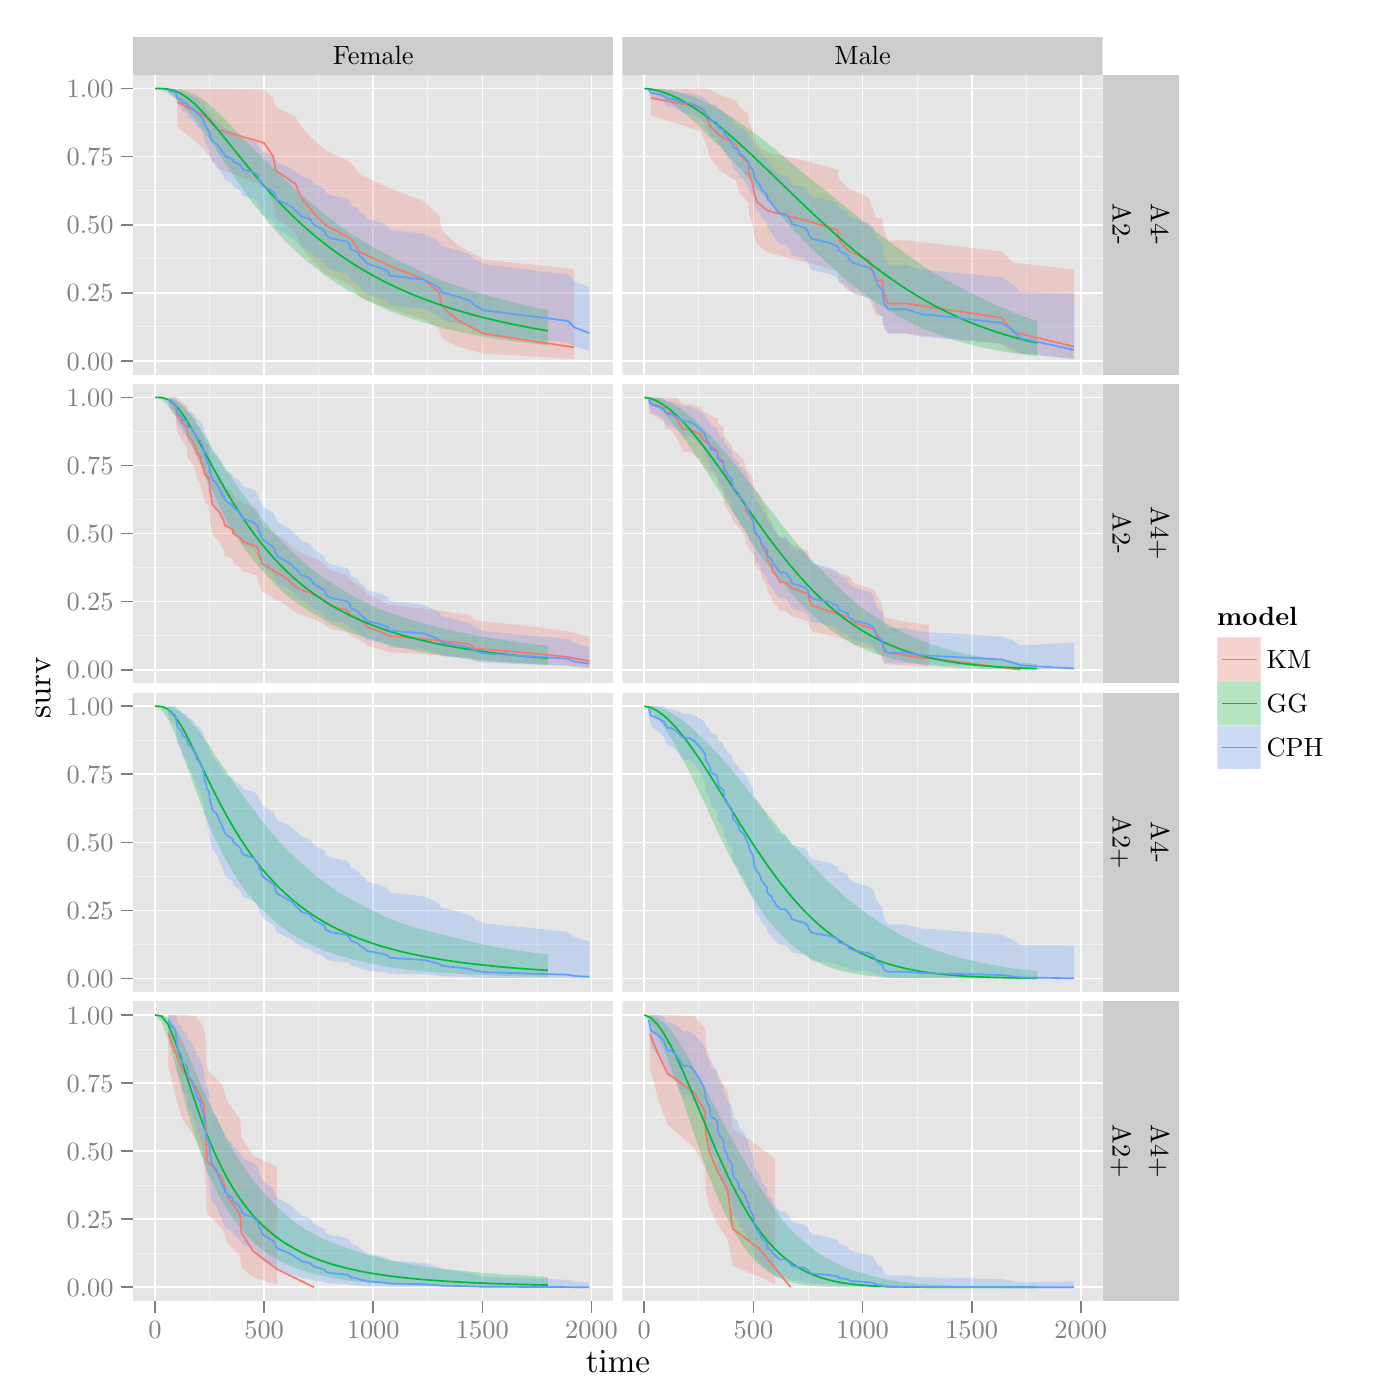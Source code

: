 % Created by tikzDevice version 0.8.1 on 2015-02-03 07:14:59
% !TEX encoding = UTF-8 Unicode
\documentclass[11pt]{memoir}
\nonstopmode

\usepackage{tikz}

\usepackage[active,tightpage,psfixbb]{preview}

\PreviewEnvironment{pgfpicture}

\setlength\PreviewBorder{0pt}

\usepackage{amsmath}
\newcommand{\SweaveOpts}[1]{}  % do not interfere with LaTeX
\newcommand{\SweaveInput}[1]{} % because they are not real TeX commands
\newcommand{\Sexpr}[1]{}       % will only be parsed by R


\usepackage{geometry}
\usepackage{amsmath}
\usepackage{lscape}
\geometry{verbose,tmargin=2.5cm,bmargin=2.5cm,lmargin=2.5cm,rmargin=2.5cm}


\begin{document}

\begin{tikzpicture}[x=1pt,y=1pt]
\definecolor{fillColor}{RGB}{255,255,255}
\path[use as bounding box,fill=fillColor,fill opacity=0.00] (0,0) rectangle (505.89,505.89);
\begin{scope}
\path[clip] (  0.00,  0.00) rectangle (505.89,505.89);
\definecolor{drawColor}{RGB}{255,255,255}
\definecolor{fillColor}{RGB}{255,255,255}

\path[draw=drawColor,line width= 0.6pt,line join=round,line cap=round,fill=fillColor] (  0.00,  0.00) rectangle (505.89,505.89);
\end{scope}
\begin{scope}
\path[clip] ( 48.12,478.81) rectangle (221.62,492.64);
\definecolor{fillColor}{gray}{0.80}

\path[fill=fillColor] ( 48.12,478.81) rectangle (221.62,492.64);
\definecolor{drawColor}{RGB}{0,0,0}

\node[text=drawColor,anchor=base,inner sep=0pt, outer sep=0pt, scale=  0.87] at (134.87,482.43) {Female};
\end{scope}
\begin{scope}
\path[clip] (224.93,478.81) rectangle (398.43,492.64);
\definecolor{fillColor}{gray}{0.80}

\path[fill=fillColor] (224.93,478.81) rectangle (398.43,492.64);
\definecolor{drawColor}{RGB}{0,0,0}

\node[text=drawColor,anchor=base,inner sep=0pt, outer sep=0pt, scale=  0.87] at (311.68,482.43) {Male};
\end{scope}
\begin{scope}
\path[clip] ( 48.12,370.54) rectangle (221.62,478.81);
\definecolor{fillColor}{gray}{0.90}

\path[fill=fillColor] ( 48.12,370.54) rectangle (221.62,478.81);
\definecolor{drawColor}{gray}{0.95}

\path[draw=drawColor,line width= 0.3pt,line join=round] ( 48.12,387.76) --
	(221.62,387.76);

\path[draw=drawColor,line width= 0.3pt,line join=round] ( 48.12,412.37) --
	(221.62,412.37);

\path[draw=drawColor,line width= 0.3pt,line join=round] ( 48.12,436.98) --
	(221.62,436.98);

\path[draw=drawColor,line width= 0.3pt,line join=round] ( 48.12,461.58) --
	(221.62,461.58);

\path[draw=drawColor,line width= 0.3pt,line join=round] ( 75.72,370.54) --
	( 75.72,478.81);

\path[draw=drawColor,line width= 0.3pt,line join=round] (115.15,370.54) --
	(115.15,478.81);

\path[draw=drawColor,line width= 0.3pt,line join=round] (154.59,370.54) --
	(154.59,478.81);

\path[draw=drawColor,line width= 0.3pt,line join=round] (194.02,370.54) --
	(194.02,478.81);
\definecolor{drawColor}{RGB}{255,255,255}

\path[draw=drawColor,line width= 0.6pt,line join=round] ( 48.12,375.46) --
	(221.62,375.46);

\path[draw=drawColor,line width= 0.6pt,line join=round] ( 48.12,400.07) --
	(221.62,400.07);

\path[draw=drawColor,line width= 0.6pt,line join=round] ( 48.12,424.67) --
	(221.62,424.67);

\path[draw=drawColor,line width= 0.6pt,line join=round] ( 48.12,449.28) --
	(221.62,449.28);

\path[draw=drawColor,line width= 0.6pt,line join=round] ( 48.12,473.89) --
	(221.62,473.89);

\path[draw=drawColor,line width= 0.6pt,line join=round] ( 56.01,370.54) --
	( 56.01,478.81);

\path[draw=drawColor,line width= 0.6pt,line join=round] ( 95.44,370.54) --
	( 95.44,478.81);

\path[draw=drawColor,line width= 0.6pt,line join=round] (134.87,370.54) --
	(134.87,478.81);

\path[draw=drawColor,line width= 0.6pt,line join=round] (174.30,370.54) --
	(174.30,478.81);

\path[draw=drawColor,line width= 0.6pt,line join=round] (213.73,370.54) --
	(213.73,478.81);
\definecolor{fillColor}{RGB}{248,118,109}

\path[fill=fillColor,fill opacity=0.25] ( 64.13,460.02) --
	( 73.83,452.00) --
	( 78.56,445.06) --
	( 95.52,438.71) --
	( 98.75,432.78) --
	( 99.62,427.18) --
	(106.72,421.84) --
	(108.92,416.75) --
	(112.71,411.88) --
	(117.44,407.21) --
	(126.67,402.74) --
	(130.06,398.48) --
	(140.55,394.42) --
	(153.09,390.58) --
	(158.69,386.98) --
	(159.63,383.65) --
	(165.31,380.66) --
	(174.85,378.10) --
	(207.42,376.19) --
	(207.42,408.71) --
	(174.85,412.11) --
	(165.31,417.37) --
	(159.63,422.76) --
	(158.69,428.03) --
	(153.09,433.13) --
	(140.55,438.06) --
	(130.06,442.80) --
	(126.67,447.36) --
	(117.44,451.74) --
	(112.71,455.93) --
	(108.92,459.92) --
	(106.72,463.71) --
	( 99.62,467.25) --
	( 98.75,470.54) --
	( 95.52,473.49) --
	( 78.56,473.89) --
	( 73.83,473.89) --
	( 64.13,473.89) --
	cycle;
\definecolor{fillColor}{RGB}{0,186,56}

\path[fill=fillColor,fill opacity=0.25] ( 56.01,473.89) --
	( 58.37,473.89) --
	( 60.74,473.88) --
	( 63.11,473.82) --
	( 65.47,473.51) --
	( 67.84,472.86) --
	( 70.20,471.82) --
	( 72.57,470.43) --
	( 74.94,468.61) --
	( 77.30,466.63) --
	( 79.67,464.44) --
	( 82.03,462.02) --
	( 84.40,459.50) --
	( 86.76,457.07) --
	( 89.13,454.54) --
	( 91.50,452.22) --
	( 93.86,449.87) --
	( 96.23,447.62) --
	( 98.59,445.29) --
	(100.96,443.00) --
	(103.33,440.73) --
	(105.69,438.28) --
	(108.06,436.26) --
	(110.42,434.28) --
	(112.79,432.23) --
	(115.15,430.23) --
	(117.52,428.27) --
	(119.89,426.55) --
	(122.25,424.80) --
	(124.62,422.98) --
	(126.98,421.40) --
	(129.35,419.92) --
	(131.72,418.46) --
	(134.08,417.08) --
	(136.45,415.68) --
	(138.81,414.41) --
	(141.18,413.16) --
	(143.55,411.89) --
	(145.91,410.76) --
	(148.28,409.68) --
	(150.64,408.56) --
	(153.01,407.41) --
	(155.37,406.32) --
	(157.74,405.25) --
	(160.11,404.27) --
	(162.47,403.49) --
	(164.84,402.70) --
	(167.20,401.98) --
	(169.57,401.11) --
	(171.94,400.33) --
	(174.30,399.67) --
	(176.67,399.10) --
	(179.03,398.43) --
	(181.40,397.73) --
	(183.76,397.12) --
	(186.13,396.53) --
	(188.50,395.91) --
	(190.86,395.35) --
	(193.23,394.84) --
	(195.59,394.35) --
	(197.96,393.87) --
	(197.96,381.07) --
	(195.59,381.38) --
	(193.23,381.64) --
	(190.86,381.92) --
	(188.50,382.18) --
	(186.13,382.48) --
	(183.76,382.79) --
	(181.40,383.11) --
	(179.03,383.46) --
	(176.67,383.82) --
	(174.30,384.26) --
	(171.94,384.78) --
	(169.57,385.25) --
	(167.20,385.75) --
	(164.84,386.24) --
	(162.47,386.76) --
	(160.11,387.30) --
	(157.74,388.05) --
	(155.37,388.70) --
	(153.01,389.38) --
	(150.64,390.08) --
	(148.28,390.87) --
	(145.91,391.69) --
	(143.55,392.50) --
	(141.18,393.44) --
	(138.81,394.45) --
	(136.45,395.48) --
	(134.08,396.58) --
	(131.72,397.78) --
	(129.35,399.05) --
	(126.98,400.29) --
	(124.62,401.68) --
	(122.25,403.16) --
	(119.89,404.67) --
	(117.52,406.33) --
	(115.15,408.21) --
	(112.79,410.04) --
	(110.42,411.93) --
	(108.06,414.06) --
	(105.69,416.27) --
	(103.33,418.51) --
	(100.96,421.00) --
	( 98.59,423.66) --
	( 96.23,426.43) --
	( 93.86,429.42) --
	( 91.50,432.35) --
	( 89.13,435.47) --
	( 86.76,438.98) --
	( 84.40,442.52) --
	( 82.03,445.79) --
	( 79.67,449.36) --
	( 77.30,452.98) --
	( 74.94,456.72) --
	( 72.57,459.84) --
	( 70.20,463.12) --
	( 67.84,465.88) --
	( 65.47,468.39) --
	( 63.11,470.47) --
	( 60.74,472.24) --
	( 58.37,473.42) --
	( 56.01,473.89) --
	cycle;
\definecolor{fillColor}{RGB}{97,156,255}

\path[fill=fillColor,fill opacity=0.25] ( 60.82,473.89) --
	( 61.37,473.89) --
	( 63.26,473.89) --
	( 63.58,473.89) --
	( 63.90,473.48) --
	( 64.13,473.22) --
	( 65.00,472.95) --
	( 65.79,472.66) --
	( 65.87,472.37) --
	( 67.60,472.07) --
	( 67.84,471.45) --
	( 69.26,471.13) --
	( 70.91,470.13) --
	( 71.07,469.78) --
	( 72.41,469.43) --
	( 72.49,469.07) --
	( 73.20,468.71) --
	( 73.67,467.98) --
	( 73.83,467.60) --
	( 73.91,467.22) --
	( 74.30,466.84) --
	( 74.78,466.05) --
	( 75.49,465.64) --
	( 75.72,465.22) --
	( 75.80,464.37) --
	( 76.20,463.94) --
	( 76.43,463.51) --
	( 76.67,463.07) --
	( 77.77,462.63) --
	( 78.56,462.18) --
	( 78.88,461.73) --
	( 79.35,461.28) --
	( 79.98,460.82) --
	( 80.30,460.36) --
	( 80.93,459.88) --
	( 81.17,459.39) --
	( 82.19,458.90) --
	( 84.00,458.39) --
	( 84.24,457.88) --
	( 86.76,456.80) --
	( 87.24,456.21) --
	( 87.87,455.59) --
	( 91.42,454.95) --
	( 92.76,454.28) --
	( 93.39,453.60) --
	( 93.47,452.92) --
	( 94.34,452.22) --
	( 94.49,451.51) --
	( 95.52,450.79) --
	( 97.17,450.06) --
	( 98.75,449.33) --
	( 99.38,448.59) --
	( 99.62,447.84) --
	(100.09,447.09) --
	(102.30,446.29) --
	(104.19,445.48) --
	(105.77,444.66) --
	(106.72,443.83) --
	(108.06,442.99) --
	(108.92,442.13) --
	(112.08,441.27) --
	(112.71,440.37) --
	(113.50,439.47) --
	(115.71,438.48) --
	(117.44,437.45) --
	(117.60,436.40) --
	(119.41,435.34) --
	(125.33,434.22) --
	(126.43,433.06) --
	(126.67,431.87) --
	(129.35,430.67) --
	(130.06,429.44) --
	(131.64,428.21) --
	(132.66,426.94) --
	(137.31,425.64) --
	(140.31,424.30) --
	(140.55,422.87) --
	(153.09,421.42) --
	(156.24,419.96) --
	(158.69,418.45) --
	(159.63,416.93) --
	(165.31,415.41) --
	(169.81,413.88) --
	(171.46,412.25) --
	(174.85,410.42) --
	(189.92,408.59) --
	(205.21,406.57) --
	(207.42,404.34) --
	(212.94,402.13) --
	(212.94,379.23) --
	(207.42,380.61) --
	(205.21,382.14) --
	(189.92,383.61) --
	(174.85,385.00) --
	(171.46,386.46) --
	(169.81,387.77) --
	(165.31,389.05) --
	(159.63,390.30) --
	(158.69,391.60) --
	(156.24,392.92) --
	(153.09,394.23) --
	(140.55,395.58) --
	(140.31,396.88) --
	(137.31,398.15) --
	(132.66,399.42) --
	(131.64,400.68) --
	(130.06,401.96) --
	(129.35,403.24) --
	(126.67,404.53) --
	(126.43,405.80) --
	(125.33,407.09) --
	(119.41,408.36) --
	(117.60,409.58) --
	(117.44,410.82) --
	(115.71,412.03) --
	(113.50,413.20) --
	(112.71,414.29) --
	(112.08,415.39) --
	(108.92,416.46) --
	(108.06,417.53) --
	(106.72,418.59) --
	(105.77,419.66) --
	(104.19,420.72) --
	(102.30,421.79) --
	(100.09,422.86) --
	( 99.62,423.88) --
	( 99.38,424.90) --
	( 98.75,425.92) --
	( 97.17,426.95) --
	( 95.52,427.97) --
	( 94.49,428.99) --
	( 94.34,430.02) --
	( 93.47,431.04) --
	( 93.39,432.05) --
	( 92.76,433.07) --
	( 91.42,434.08) --
	( 87.87,435.06) --
	( 87.24,436.03) --
	( 86.76,436.96) --
	( 84.24,438.68) --
	( 84.00,439.52) --
	( 82.19,440.36) --
	( 81.17,441.17) --
	( 80.93,441.98) --
	( 80.30,442.79) --
	( 79.98,443.57) --
	( 79.35,444.35) --
	( 78.88,445.12) --
	( 78.56,445.89) --
	( 77.77,446.67) --
	( 76.67,447.44) --
	( 76.43,448.21) --
	( 76.20,448.98) --
	( 75.80,449.75) --
	( 75.72,451.29) --
	( 75.49,452.06) --
	( 74.78,452.82) --
	( 74.30,454.30) --
	( 73.91,455.03) --
	( 73.83,455.75) --
	( 73.67,456.48) --
	( 73.20,457.92) --
	( 72.49,458.63) --
	( 72.41,459.34) --
	( 71.07,460.05) --
	( 70.91,460.77) --
	( 69.26,462.88) --
	( 67.84,463.58) --
	( 67.60,464.98) --
	( 65.87,465.68) --
	( 65.79,466.39) --
	( 65.00,467.10) --
	( 64.13,467.81) --
	( 63.90,468.54) --
	( 63.58,470.03) --
	( 63.26,470.81) --
	( 61.37,471.60) --
	( 60.82,472.49) --
	cycle;
\definecolor{drawColor}{RGB}{248,118,109}

\path[draw=drawColor,line width= 0.6pt,line join=round] ( 64.13,468.97) --
	( 73.83,464.04) --
	( 78.56,459.12) --
	( 95.52,454.20) --
	( 98.75,449.28) --
	( 99.62,444.36) --
	(106.72,439.44) --
	(108.92,434.52) --
	(112.71,429.60) --
	(117.44,424.67) --
	(126.67,419.75) --
	(130.06,414.83) --
	(140.55,409.91) --
	(153.09,404.99) --
	(158.69,400.07) --
	(159.63,395.15) --
	(165.31,390.23) --
	(174.85,385.30) --
	(207.42,380.38);
\definecolor{drawColor}{RGB}{0,186,56}

\path[draw=drawColor,line width= 0.6pt,line join=round] ( 56.01,473.89) --
	( 58.37,473.88) --
	( 60.74,473.69) --
	( 63.11,473.11) --
	( 65.47,472.02) --
	( 67.84,470.44) --
	( 70.20,468.45) --
	( 72.57,466.12) --
	( 74.94,463.54) --
	( 77.30,460.78) --
	( 79.67,457.91) --
	( 82.03,454.97) --
	( 84.40,452.02) --
	( 86.76,449.08) --
	( 89.13,446.17) --
	( 91.50,443.32) --
	( 93.86,440.54) --
	( 96.23,437.84) --
	( 98.59,435.22) --
	(100.96,432.70) --
	(103.33,430.27) --
	(105.69,427.94) --
	(108.06,425.70) --
	(110.42,423.55) --
	(112.79,421.50) --
	(115.15,419.53) --
	(117.52,417.66) --
	(119.89,415.87) --
	(122.25,414.15) --
	(124.62,412.52) --
	(126.98,410.96) --
	(129.35,409.48) --
	(131.72,408.06) --
	(134.08,406.71) --
	(136.45,405.42) --
	(138.81,404.19) --
	(141.18,403.02) --
	(143.55,401.90) --
	(145.91,400.83) --
	(148.28,399.81) --
	(150.64,398.84) --
	(153.01,397.91) --
	(155.37,397.03) --
	(157.74,396.18) --
	(160.11,395.38) --
	(162.47,394.60) --
	(164.84,393.87) --
	(167.20,393.16) --
	(169.57,392.49) --
	(171.94,391.85) --
	(174.30,391.23) --
	(176.67,390.64) --
	(179.03,390.08) --
	(181.40,389.54) --
	(183.76,389.02) --
	(186.13,388.53) --
	(188.50,388.06) --
	(190.86,387.60) --
	(193.23,387.17) --
	(195.59,386.75) --
	(197.96,386.35);
\definecolor{drawColor}{RGB}{97,156,255}

\path[draw=drawColor,line width= 0.6pt,line join=round] ( 60.82,473.42) --
	( 61.37,472.94) --
	( 63.26,472.46) --
	( 63.58,471.97) --
	( 63.90,470.98) --
	( 64.13,470.48) --
	( 65.00,469.98) --
	( 65.79,469.48) --
	( 65.87,468.97) --
	( 67.60,468.46) --
	( 67.84,467.43) --
	( 69.26,466.91) --
	( 70.91,465.32) --
	( 71.07,464.78) --
	( 72.41,464.24) --
	( 72.49,463.70) --
	( 73.20,463.15) --
	( 73.67,462.04) --
	( 73.83,461.47) --
	( 73.91,460.91) --
	( 74.30,460.34) --
	( 74.78,459.17) --
	( 75.49,458.57) --
	( 75.72,457.97) --
	( 75.80,456.73) --
	( 76.20,456.12) --
	( 76.43,455.49) --
	( 76.67,454.87) --
	( 77.77,454.24) --
	( 78.56,453.61) --
	( 78.88,452.98) --
	( 79.35,452.35) --
	( 79.98,451.71) --
	( 80.30,451.07) --
	( 80.93,450.40) --
	( 81.17,449.72) --
	( 82.19,449.05) --
	( 84.00,448.35) --
	( 84.24,447.64) --
	( 86.76,446.18) --
	( 87.24,445.40) --
	( 87.87,444.57) --
	( 91.42,443.72) --
	( 92.76,442.85) --
	( 93.39,441.96) --
	( 93.47,441.07) --
	( 94.34,440.17) --
	( 94.49,439.26) --
	( 95.52,438.35) --
	( 97.17,437.43) --
	( 98.75,436.51) --
	( 99.38,435.59) --
	( 99.62,434.66) --
	(100.09,433.73) --
	(102.30,432.75) --
	(104.19,431.76) --
	(105.77,430.77) --
	(106.72,429.76) --
	(108.06,428.76) --
	(108.92,427.74) --
	(112.08,426.73) --
	(112.71,425.67) --
	(113.50,424.61) --
	(115.71,423.47) --
	(117.44,422.28) --
	(117.60,421.06) --
	(119.41,419.84) --
	(125.33,418.57) --
	(126.43,417.27) --
	(126.67,415.95) --
	(129.35,414.63) --
	(130.06,413.28) --
	(131.64,411.94) --
	(132.66,410.58) --
	(137.31,409.20) --
	(140.31,407.81) --
	(140.55,406.34) --
	(153.09,404.83) --
	(156.24,403.33) --
	(158.69,401.80) --
	(159.63,400.27) --
	(165.31,398.76) --
	(169.81,397.21) --
	(171.46,395.58) --
	(174.85,393.72) --
	(189.92,391.89) --
	(205.21,389.88) --
	(207.42,387.65) --
	(212.94,385.49);
\end{scope}
\begin{scope}
\path[clip] ( 48.12,258.96) rectangle (221.62,367.23);
\definecolor{fillColor}{gray}{0.90}

\path[fill=fillColor] ( 48.12,258.96) rectangle (221.62,367.23);
\definecolor{drawColor}{gray}{0.95}

\path[draw=drawColor,line width= 0.3pt,line join=round] ( 48.12,276.18) --
	(221.62,276.18);

\path[draw=drawColor,line width= 0.3pt,line join=round] ( 48.12,300.79) --
	(221.62,300.79);

\path[draw=drawColor,line width= 0.3pt,line join=round] ( 48.12,325.40) --
	(221.62,325.40);

\path[draw=drawColor,line width= 0.3pt,line join=round] ( 48.12,350.00) --
	(221.62,350.00);

\path[draw=drawColor,line width= 0.3pt,line join=round] ( 75.72,258.96) --
	( 75.72,367.23);

\path[draw=drawColor,line width= 0.3pt,line join=round] (115.15,258.96) --
	(115.15,367.23);

\path[draw=drawColor,line width= 0.3pt,line join=round] (154.59,258.96) --
	(154.59,367.23);

\path[draw=drawColor,line width= 0.3pt,line join=round] (194.02,258.96) --
	(194.02,367.23);
\definecolor{drawColor}{RGB}{255,255,255}

\path[draw=drawColor,line width= 0.6pt,line join=round] ( 48.12,263.88) --
	(221.62,263.88);

\path[draw=drawColor,line width= 0.6pt,line join=round] ( 48.12,288.49) --
	(221.62,288.49);

\path[draw=drawColor,line width= 0.6pt,line join=round] ( 48.12,313.09) --
	(221.62,313.09);

\path[draw=drawColor,line width= 0.6pt,line join=round] ( 48.12,337.70) --
	(221.62,337.70);

\path[draw=drawColor,line width= 0.6pt,line join=round] ( 48.12,362.31) --
	(221.62,362.31);

\path[draw=drawColor,line width= 0.6pt,line join=round] ( 56.01,258.96) --
	( 56.01,367.23);

\path[draw=drawColor,line width= 0.6pt,line join=round] ( 95.44,258.96) --
	( 95.44,367.23);

\path[draw=drawColor,line width= 0.6pt,line join=round] (134.87,258.96) --
	(134.87,367.23);

\path[draw=drawColor,line width= 0.6pt,line join=round] (174.30,258.96) --
	(174.30,367.23);

\path[draw=drawColor,line width= 0.6pt,line join=round] (213.73,258.96) --
	(213.73,367.23);
\definecolor{fillColor}{RGB}{248,118,109}

\path[fill=fillColor,fill opacity=0.25] ( 61.37,357.82) --
	( 63.58,355.13) --
	( 63.90,350.50) --
	( 65.00,348.37) --
	( 65.87,346.32) --
	( 67.60,344.33) --
	( 67.84,340.48) --
	( 69.26,338.62) --
	( 70.91,334.97) --
	( 71.07,333.19) --
	( 72.41,331.43) --
	( 72.49,329.68) --
	( 73.20,327.96) --
	( 73.67,326.26) --
	( 73.91,324.57) --
	( 75.49,322.90) --
	( 75.72,321.25) --
	( 75.80,317.98) --
	( 76.20,316.36) --
	( 76.43,314.76) --
	( 76.67,313.18) --
	( 77.77,311.60) --
	( 79.35,310.04) --
	( 79.98,308.49) --
	( 80.93,306.95) --
	( 81.17,305.42) --
	( 84.00,303.90) --
	( 84.24,302.40) --
	( 86.76,300.91) --
	( 87.87,299.43) --
	( 92.76,297.96) --
	( 93.39,296.50) --
	( 93.47,295.05) --
	( 94.34,293.62) --
	( 94.49,292.19) --
	( 97.17,290.78) --
	( 99.38,289.38) --
	(102.30,288.00) --
	(104.19,286.63) --
	(105.77,285.27) --
	(108.06,283.92) --
	(112.08,282.59) --
	(115.71,281.28) --
	(117.60,279.98) --
	(119.41,278.70) --
	(125.33,277.43) --
	(126.43,276.19) --
	(129.35,274.96) --
	(131.64,273.76) --
	(132.66,272.58) --
	(137.31,271.43) --
	(140.31,270.31) --
	(156.24,269.23) --
	(169.81,268.19) --
	(171.46,267.19) --
	(189.92,266.26) --
	(205.21,265.41) --
	(212.94,264.67) --
	(212.94,275.91) --
	(205.21,277.81) --
	(189.92,279.77) --
	(171.46,281.72) --
	(169.81,283.65) --
	(156.24,285.54) --
	(140.31,287.41) --
	(137.31,289.24) --
	(132.66,291.06) --
	(131.64,292.85) --
	(129.35,294.61) --
	(126.43,296.36) --
	(125.33,298.09) --
	(119.41,299.80) --
	(117.60,301.49) --
	(115.71,303.17) --
	(112.08,304.83) --
	(108.06,306.48) --
	(105.77,308.12) --
	(104.19,309.74) --
	(102.30,311.34) --
	( 99.38,312.94) --
	( 97.17,314.52) --
	( 94.49,316.09) --
	( 94.34,317.65) --
	( 93.47,319.20) --
	( 93.39,320.73) --
	( 92.76,322.25) --
	( 87.87,323.77) --
	( 86.76,325.27) --
	( 84.24,326.76) --
	( 84.00,328.23) --
	( 81.17,329.70) --
	( 80.93,331.15) --
	( 79.98,332.60) --
	( 79.35,334.03) --
	( 77.77,335.45) --
	( 76.67,336.86) --
	( 76.43,338.25) --
	( 76.20,339.63) --
	( 75.80,341.00) --
	( 75.72,343.70) --
	( 75.49,345.03) --
	( 73.91,346.34) --
	( 73.67,347.64) --
	( 73.20,348.92) --
	( 72.49,350.18) --
	( 72.41,351.42) --
	( 71.07,352.64) --
	( 70.91,353.84) --
	( 69.26,356.16) --
	( 67.84,357.28) --
	( 67.60,359.40) --
	( 65.87,360.39) --
	( 65.00,361.32) --
	( 63.90,362.18) --
	( 63.58,362.31) --
	( 61.37,362.31) --
	cycle;
\definecolor{fillColor}{RGB}{0,186,56}

\path[fill=fillColor,fill opacity=0.25] ( 56.01,362.31) --
	( 58.37,362.31) --
	( 60.74,362.22) --
	( 63.11,361.48) --
	( 65.47,359.63) --
	( 67.84,357.14) --
	( 70.20,354.14) --
	( 72.57,350.43) --
	( 74.94,346.77) --
	( 77.30,342.91) --
	( 79.67,339.40) --
	( 82.03,335.69) --
	( 84.40,332.13) --
	( 86.76,328.61) --
	( 89.13,325.48) --
	( 91.50,322.39) --
	( 93.86,319.56) --
	( 96.23,316.61) --
	( 98.59,313.86) --
	(100.96,311.24) --
	(103.33,308.80) --
	(105.69,306.49) --
	(108.06,304.33) --
	(110.42,302.21) --
	(112.79,300.28) --
	(115.15,298.37) --
	(117.52,296.74) --
	(119.89,295.20) --
	(122.25,293.68) --
	(124.62,292.27) --
	(126.98,290.77) --
	(129.35,289.49) --
	(131.72,288.40) --
	(134.08,287.18) --
	(136.45,286.14) --
	(138.81,285.35) --
	(141.18,284.41) --
	(143.55,283.65) --
	(145.91,282.74) --
	(148.28,281.95) --
	(150.64,281.23) --
	(153.01,280.54) --
	(155.37,279.91) --
	(157.74,279.38) --
	(160.11,278.75) --
	(162.47,278.19) --
	(164.84,277.73) --
	(167.20,277.26) --
	(169.57,276.80) --
	(171.94,276.29) --
	(174.30,275.90) --
	(176.67,275.53) --
	(179.03,275.06) --
	(181.40,274.71) --
	(183.76,274.37) --
	(186.13,274.03) --
	(188.50,273.64) --
	(190.86,273.36) --
	(193.23,273.08) --
	(195.59,272.75) --
	(197.96,272.44) --
	(197.96,265.63) --
	(195.59,265.74) --
	(193.23,265.85) --
	(190.86,265.99) --
	(188.50,266.16) --
	(186.13,266.33) --
	(183.76,266.50) --
	(181.40,266.66) --
	(179.03,266.87) --
	(176.67,267.08) --
	(174.30,267.31) --
	(171.94,267.56) --
	(169.57,267.83) --
	(167.20,268.07) --
	(164.84,268.37) --
	(162.47,268.64) --
	(160.11,269.02) --
	(157.74,269.38) --
	(155.37,269.73) --
	(153.01,270.17) --
	(150.64,270.67) --
	(148.28,271.17) --
	(145.91,271.68) --
	(143.55,272.23) --
	(141.18,272.76) --
	(138.81,273.47) --
	(136.45,274.12) --
	(134.08,274.87) --
	(131.72,275.58) --
	(129.35,276.34) --
	(126.98,277.17) --
	(124.62,278.09) --
	(122.25,279.16) --
	(119.89,280.28) --
	(117.52,281.67) --
	(115.15,283.11) --
	(112.79,284.45) --
	(110.42,285.80) --
	(108.06,287.39) --
	(105.69,289.19) --
	(103.33,290.99) --
	(100.96,293.25) --
	( 98.59,295.75) --
	( 96.23,298.14) --
	( 93.86,300.77) --
	( 91.50,303.58) --
	( 89.13,306.68) --
	( 86.76,310.00) --
	( 84.40,313.62) --
	( 82.03,317.56) --
	( 79.67,322.17) --
	( 77.30,327.14) --
	( 74.94,332.20) --
	( 72.57,337.72) --
	( 70.20,342.88) --
	( 67.84,347.94) --
	( 65.47,352.45) --
	( 63.11,356.20) --
	( 60.74,359.36) --
	( 58.37,361.47) --
	( 56.01,362.31) --
	cycle;
\definecolor{fillColor}{RGB}{97,156,255}

\path[fill=fillColor,fill opacity=0.25] ( 60.82,362.31) --
	( 61.37,362.31) --
	( 63.26,362.31) --
	( 63.58,362.29) --
	( 63.90,361.41) --
	( 64.13,360.92) --
	( 65.00,360.41) --
	( 65.79,359.88) --
	( 65.87,359.33) --
	( 67.60,358.76) --
	( 67.84,357.60) --
	( 69.26,357.00) --
	( 70.91,355.15) --
	( 71.07,354.51) --
	( 72.41,353.86) --
	( 72.49,353.21) --
	( 73.20,352.56) --
	( 73.67,351.22) --
	( 73.83,350.53) --
	( 73.91,349.85) --
	( 74.30,349.16) --
	( 74.78,347.74) --
	( 75.49,347.00) --
	( 75.72,346.26) --
	( 75.80,344.76) --
	( 76.20,344.01) --
	( 76.43,343.25) --
	( 76.67,342.49) --
	( 77.77,341.73) --
	( 78.56,340.96) --
	( 78.88,340.20) --
	( 79.35,339.42) --
	( 79.98,338.65) --
	( 80.30,337.87) --
	( 80.93,337.05) --
	( 81.17,336.24) --
	( 82.19,335.42) --
	( 84.00,334.57) --
	( 84.24,333.73) --
	( 86.76,331.98) --
	( 87.24,331.04) --
	( 87.87,330.04) --
	( 91.42,329.03) --
	( 92.76,327.98) --
	( 93.39,326.93) --
	( 93.47,325.88) --
	( 94.34,324.82) --
	( 94.49,323.75) --
	( 95.52,322.68) --
	( 97.17,321.61) --
	( 98.75,320.53) --
	( 99.38,319.46) --
	( 99.62,318.38) --
	(100.09,317.31) --
	(102.30,316.18) --
	(104.19,315.05) --
	(105.77,313.93) --
	(106.72,312.80) --
	(108.06,311.67) --
	(108.92,310.53) --
	(112.08,309.40) --
	(112.71,308.24) --
	(113.50,307.08) --
	(115.71,305.84) --
	(117.44,304.58) --
	(117.60,303.28) --
	(119.41,301.99) --
	(125.33,300.68) --
	(126.43,299.35) --
	(126.67,298.02) --
	(129.35,296.68) --
	(130.06,295.35) --
	(131.64,294.02) --
	(132.66,292.69) --
	(137.31,291.37) --
	(140.31,290.05) --
	(140.55,288.71) --
	(153.09,287.34) --
	(156.24,285.98) --
	(158.69,284.62) --
	(159.63,283.27) --
	(165.31,281.93) --
	(169.81,280.58) --
	(171.46,279.22) --
	(174.85,277.80) --
	(189.92,276.39) --
	(205.21,274.96) --
	(207.42,273.55) --
	(212.94,272.12) --
	(212.94,264.45) --
	(207.42,264.81) --
	(205.21,265.31) --
	(189.92,265.84) --
	(174.85,266.38) --
	(171.46,267.02) --
	(169.81,267.62) --
	(165.31,268.24) --
	(159.63,268.88) --
	(158.69,269.59) --
	(156.24,270.36) --
	(153.09,271.15) --
	(140.55,272.00) --
	(140.31,272.87) --
	(137.31,273.74) --
	(132.66,274.63) --
	(131.64,275.55) --
	(130.06,276.49) --
	(129.35,277.47) --
	(126.67,278.48) --
	(126.43,279.51) --
	(125.33,280.58) --
	(119.41,281.64) --
	(117.60,282.69) --
	(117.44,283.77) --
	(115.71,284.85) --
	(113.50,285.92) --
	(112.71,286.92) --
	(112.08,287.96) --
	(108.92,288.97) --
	(108.06,290.00) --
	(106.72,291.04) --
	(105.77,292.10) --
	(104.19,293.17) --
	(102.30,294.25) --
	(100.09,295.34) --
	( 99.62,296.40) --
	( 99.38,297.47) --
	( 98.75,298.55) --
	( 97.17,299.66) --
	( 95.52,300.77) --
	( 94.49,301.90) --
	( 94.34,303.04) --
	( 93.47,304.19) --
	( 93.39,305.34) --
	( 92.76,306.50) --
	( 91.42,307.67) --
	( 87.87,308.81) --
	( 87.24,309.95) --
	( 86.76,311.04) --
	( 84.24,313.10) --
	( 84.00,314.11) --
	( 82.19,315.13) --
	( 81.17,316.13) --
	( 80.93,317.13) --
	( 80.30,318.13) --
	( 79.98,319.10) --
	( 79.35,320.08) --
	( 78.88,321.06) --
	( 78.56,322.04) --
	( 77.77,323.03) --
	( 76.67,324.03) --
	( 76.43,325.03) --
	( 76.20,326.04) --
	( 75.80,327.05) --
	( 75.72,329.10) --
	( 75.49,330.12) --
	( 74.78,331.14) --
	( 74.30,333.15) --
	( 73.91,334.14) --
	( 73.83,335.14) --
	( 73.67,336.14) --
	( 73.20,338.15) --
	( 72.49,339.15) --
	( 72.41,340.16) --
	( 71.07,341.17) --
	( 70.91,342.19) --
	( 69.26,345.25) --
	( 67.84,346.27) --
	( 67.60,348.34) --
	( 65.87,349.40) --
	( 65.79,350.46) --
	( 65.00,351.53) --
	( 64.13,352.62) --
	( 63.90,353.73) --
	( 63.58,356.06) --
	( 63.26,357.29) --
	( 61.37,358.56) --
	( 60.82,359.99) --
	cycle;
\definecolor{drawColor}{RGB}{248,118,109}

\path[draw=drawColor,line width= 0.6pt,line join=round] ( 61.37,360.77) --
	( 63.58,359.23) --
	( 63.90,356.15) --
	( 65.00,354.62) --
	( 65.87,353.08) --
	( 67.60,351.54) --
	( 67.84,348.47) --
	( 69.26,346.93) --
	( 70.91,343.85) --
	( 71.07,342.31) --
	( 72.41,340.78) --
	( 72.49,339.24) --
	( 73.20,337.70) --
	( 73.67,336.16) --
	( 73.91,334.62) --
	( 75.49,333.09) --
	( 75.72,331.55) --
	( 75.80,328.47) --
	( 76.20,326.93) --
	( 76.43,325.40) --
	( 76.67,323.86) --
	( 77.77,322.32) --
	( 79.35,320.78) --
	( 79.98,319.24) --
	( 80.93,317.71) --
	( 81.17,316.17) --
	( 84.00,314.63) --
	( 84.24,313.09) --
	( 86.76,311.56) --
	( 87.87,310.02) --
	( 92.76,308.48) --
	( 93.39,306.94) --
	( 93.47,305.40) --
	( 94.34,303.87) --
	( 94.49,302.33) --
	( 97.17,300.79) --
	( 99.38,299.25) --
	(102.30,297.71) --
	(104.19,296.18) --
	(105.77,294.64) --
	(108.06,293.10) --
	(112.08,291.56) --
	(115.71,290.02) --
	(117.60,288.49) --
	(119.41,286.95) --
	(125.33,285.41) --
	(126.43,283.87) --
	(129.35,282.34) --
	(131.64,280.80) --
	(132.66,279.26) --
	(137.31,277.72) --
	(140.31,276.18) --
	(156.24,274.65) --
	(169.81,273.11) --
	(171.46,271.57) --
	(189.92,270.03) --
	(205.21,268.49) --
	(212.94,266.96);
\definecolor{drawColor}{RGB}{0,186,56}

\path[draw=drawColor,line width= 0.6pt,line join=round] ( 56.01,362.31) --
	( 58.37,362.24) --
	( 60.74,361.54) --
	( 63.11,359.76) --
	( 65.47,356.96) --
	( 67.84,353.41) --
	( 70.20,349.38) --
	( 72.57,345.09) --
	( 74.94,340.70) --
	( 77.30,336.32) --
	( 79.67,332.05) --
	( 82.03,327.92) --
	( 84.40,323.98) --
	( 86.76,320.24) --
	( 89.13,316.71) --
	( 91.50,313.38) --
	( 93.86,310.27) --
	( 96.23,307.35) --
	( 98.59,304.63) --
	(100.96,302.09) --
	(103.33,299.72) --
	(105.69,297.51) --
	(108.06,295.45) --
	(110.42,293.53) --
	(112.79,291.74) --
	(115.15,290.07) --
	(117.52,288.52) --
	(119.89,287.07) --
	(122.25,285.71) --
	(124.62,284.45) --
	(126.98,283.27) --
	(129.35,282.17) --
	(131.72,281.14) --
	(134.08,280.18) --
	(136.45,279.28) --
	(138.81,278.43) --
	(141.18,277.64) --
	(143.55,276.90) --
	(145.91,276.21) --
	(148.28,275.56) --
	(150.64,274.95) --
	(153.01,274.37) --
	(155.37,273.83) --
	(157.74,273.32) --
	(160.11,272.85) --
	(162.47,272.40) --
	(164.84,271.97) --
	(167.20,271.57) --
	(169.57,271.20) --
	(171.94,270.84) --
	(174.30,270.51) --
	(176.67,270.19) --
	(179.03,269.89) --
	(181.40,269.61) --
	(183.76,269.34) --
	(186.13,269.09) --
	(188.50,268.85) --
	(190.86,268.62) --
	(193.23,268.41) --
	(195.59,268.21) --
	(197.96,268.01);
\definecolor{drawColor}{RGB}{97,156,255}

\path[draw=drawColor,line width= 0.6pt,line join=round] ( 60.82,361.52) --
	( 61.37,360.73) --
	( 63.26,359.93) --
	( 63.58,359.12) --
	( 63.90,357.49) --
	( 64.13,356.67) --
	( 65.00,355.86) --
	( 65.79,355.05) --
	( 65.87,354.22) --
	( 67.60,353.40) --
	( 67.84,351.76) --
	( 69.26,350.93) --
	( 70.91,348.42) --
	( 71.07,347.58) --
	( 72.41,346.73) --
	( 72.49,345.88) --
	( 73.20,345.03) --
	( 73.67,343.32) --
	( 73.83,342.46) --
	( 73.91,341.60) --
	( 74.30,340.74) --
	( 74.78,338.98) --
	( 75.49,338.08) --
	( 75.72,337.18) --
	( 75.80,335.36) --
	( 76.20,334.46) --
	( 76.43,333.55) --
	( 76.67,332.64) --
	( 77.77,331.74) --
	( 78.56,330.84) --
	( 78.88,329.94) --
	( 79.35,329.04) --
	( 79.98,328.13) --
	( 80.30,327.24) --
	( 80.93,326.30) --
	( 81.17,325.36) --
	( 82.19,324.43) --
	( 84.00,323.47) --
	( 84.24,322.52) --
	( 86.76,320.55) --
	( 87.24,319.50) --
	( 87.87,318.40) --
	( 91.42,317.29) --
	( 92.76,316.15) --
	( 93.39,315.01) --
	( 93.47,313.87) --
	( 94.34,312.73) --
	( 94.49,311.59) --
	( 95.52,310.46) --
	( 97.17,309.33) --
	( 98.75,308.20) --
	( 99.38,307.09) --
	( 99.62,305.98) --
	(100.09,304.88) --
	(102.30,303.73) --
	(104.19,302.59) --
	(105.77,301.46) --
	(106.72,300.33) --
	(108.06,299.21) --
	(108.92,298.09) --
	(112.08,296.99) --
	(112.71,295.85) --
	(113.50,294.74) --
	(115.71,293.55) --
	(117.44,292.33) --
	(117.60,291.11) --
	(119.41,289.90) --
	(125.33,288.67) --
	(126.43,287.43) --
	(126.67,286.20) --
	(129.35,285.00) --
	(130.06,283.80) --
	(131.64,282.63) --
	(132.66,281.48) --
	(137.31,280.34) --
	(140.31,279.22) --
	(140.55,278.08) --
	(153.09,276.94) --
	(156.24,275.84) --
	(158.69,274.77) --
	(159.63,273.73) --
	(165.31,272.75) --
	(169.81,271.78) --
	(171.46,270.82) --
	(174.85,269.78) --
	(189.92,268.83) --
	(205.21,267.86) --
	(207.42,266.89) --
	(212.94,266.05);
\end{scope}
\begin{scope}
\path[clip] ( 48.12,147.38) rectangle (221.62,255.65);
\definecolor{fillColor}{gray}{0.90}

\path[fill=fillColor] ( 48.12,147.38) rectangle (221.62,255.65);
\definecolor{drawColor}{gray}{0.95}

\path[draw=drawColor,line width= 0.3pt,line join=round] ( 48.12,164.60) --
	(221.62,164.60);

\path[draw=drawColor,line width= 0.3pt,line join=round] ( 48.12,189.21) --
	(221.62,189.21);

\path[draw=drawColor,line width= 0.3pt,line join=round] ( 48.12,213.82) --
	(221.62,213.82);

\path[draw=drawColor,line width= 0.3pt,line join=round] ( 48.12,238.42) --
	(221.62,238.42);

\path[draw=drawColor,line width= 0.3pt,line join=round] ( 75.72,147.38) --
	( 75.72,255.65);

\path[draw=drawColor,line width= 0.3pt,line join=round] (115.15,147.38) --
	(115.15,255.65);

\path[draw=drawColor,line width= 0.3pt,line join=round] (154.59,147.38) --
	(154.59,255.65);

\path[draw=drawColor,line width= 0.3pt,line join=round] (194.02,147.38) --
	(194.02,255.65);
\definecolor{drawColor}{RGB}{255,255,255}

\path[draw=drawColor,line width= 0.6pt,line join=round] ( 48.12,152.30) --
	(221.62,152.30);

\path[draw=drawColor,line width= 0.6pt,line join=round] ( 48.12,176.91) --
	(221.62,176.91);

\path[draw=drawColor,line width= 0.6pt,line join=round] ( 48.12,201.51) --
	(221.62,201.51);

\path[draw=drawColor,line width= 0.6pt,line join=round] ( 48.12,226.12) --
	(221.62,226.12);

\path[draw=drawColor,line width= 0.6pt,line join=round] ( 48.12,250.73) --
	(221.62,250.73);

\path[draw=drawColor,line width= 0.6pt,line join=round] ( 56.01,147.38) --
	( 56.01,255.65);

\path[draw=drawColor,line width= 0.6pt,line join=round] ( 95.44,147.38) --
	( 95.44,255.65);

\path[draw=drawColor,line width= 0.6pt,line join=round] (134.87,147.38) --
	(134.87,255.65);

\path[draw=drawColor,line width= 0.6pt,line join=round] (174.30,147.38) --
	(174.30,255.65);

\path[draw=drawColor,line width= 0.6pt,line join=round] (213.73,147.38) --
	(213.73,255.65);
\definecolor{fillColor}{RGB}{0,186,56}

\path[fill=fillColor,fill opacity=0.25] ( 56.01,250.73) --
	( 58.37,250.72) --
	( 60.74,250.63) --
	( 63.11,249.99) --
	( 65.47,248.59) --
	( 67.84,246.56) --
	( 70.20,243.71) --
	( 72.57,240.66) --
	( 74.94,237.57) --
	( 77.30,233.70) --
	( 79.67,230.13) --
	( 82.03,226.92) --
	( 84.40,223.22) --
	( 86.76,219.84) --
	( 89.13,216.57) --
	( 91.50,213.52) --
	( 93.86,210.35) --
	( 96.23,207.20) --
	( 98.59,204.44) --
	(100.96,201.81) --
	(103.33,199.36) --
	(105.69,197.04) --
	(108.06,194.78) --
	(110.42,192.63) --
	(112.79,190.58) --
	(115.15,188.62) --
	(117.52,186.83) --
	(119.89,185.14) --
	(122.25,183.52) --
	(124.62,182.06) --
	(126.98,180.80) --
	(129.35,179.53) --
	(131.72,178.26) --
	(134.08,177.13) --
	(136.45,175.91) --
	(138.81,174.82) --
	(141.18,173.86) --
	(143.55,172.97) --
	(145.91,172.07) --
	(148.28,171.26) --
	(150.64,170.50) --
	(153.01,169.92) --
	(155.37,169.31) --
	(157.74,168.70) --
	(160.11,168.10) --
	(162.47,167.48) --
	(164.84,166.89) --
	(167.20,166.34) --
	(169.57,165.78) --
	(171.94,165.23) --
	(174.30,164.72) --
	(176.67,164.23) --
	(179.03,163.76) --
	(181.40,163.36) --
	(183.76,162.92) --
	(186.13,162.55) --
	(188.50,162.24) --
	(190.86,161.91) --
	(193.23,161.54) --
	(195.59,161.26) --
	(197.96,161.03) --
	(197.96,152.85) --
	(195.59,152.90) --
	(193.23,152.95) --
	(190.86,153.01) --
	(188.50,153.06) --
	(186.13,153.13) --
	(183.76,153.22) --
	(181.40,153.30) --
	(179.03,153.38) --
	(176.67,153.47) --
	(174.30,153.57) --
	(171.94,153.67) --
	(169.57,153.78) --
	(167.20,153.90) --
	(164.84,154.04) --
	(162.47,154.18) --
	(160.11,154.32) --
	(157.74,154.49) --
	(155.37,154.71) --
	(153.01,154.91) --
	(150.64,155.14) --
	(148.28,155.39) --
	(145.91,155.72) --
	(143.55,156.02) --
	(141.18,156.36) --
	(138.81,156.71) --
	(136.45,157.11) --
	(134.08,157.66) --
	(131.72,158.18) --
	(129.35,158.74) --
	(126.98,159.36) --
	(124.62,160.00) --
	(122.25,160.71) --
	(119.89,161.49) --
	(117.52,162.28) --
	(115.15,163.22) --
	(112.79,164.31) --
	(110.42,165.57) --
	(108.06,166.89) --
	(105.69,168.26) --
	(103.33,169.75) --
	(100.96,171.55) --
	( 98.59,173.56) --
	( 96.23,175.78) --
	( 93.86,177.90) --
	( 91.50,180.47) --
	( 89.13,183.55) --
	( 86.76,186.83) --
	( 84.40,190.38) --
	( 82.03,194.55) --
	( 79.67,198.92) --
	( 77.30,203.83) --
	( 74.94,209.41) --
	( 72.57,215.33) --
	( 70.20,221.63) --
	( 67.84,228.27) --
	( 65.47,234.82) --
	( 63.11,241.12) --
	( 60.74,246.04) --
	( 58.37,249.37) --
	( 56.01,250.73) --
	cycle;
\definecolor{fillColor}{RGB}{97,156,255}

\path[fill=fillColor,fill opacity=0.25] ( 60.82,250.73) --
	( 61.37,250.73) --
	( 63.26,250.73) --
	( 63.58,250.73) --
	( 63.90,250.21) --
	( 64.13,249.73) --
	( 65.00,249.23) --
	( 65.79,248.71) --
	( 65.87,248.18) --
	( 67.60,247.63) --
	( 67.84,246.52) --
	( 69.26,245.94) --
	( 70.91,244.16) --
	( 71.07,243.55) --
	( 72.41,242.93) --
	( 72.49,242.31) --
	( 73.20,241.68) --
	( 73.67,240.39) --
	( 73.83,239.74) --
	( 73.91,239.09) --
	( 74.30,238.43) --
	( 74.78,237.10) --
	( 75.49,236.42) --
	( 75.72,235.73) --
	( 75.80,234.34) --
	( 76.20,233.63) --
	( 76.43,232.92) --
	( 76.67,232.20) --
	( 77.77,231.48) --
	( 78.56,230.76) --
	( 78.88,230.03) --
	( 79.35,229.31) --
	( 79.98,228.58) --
	( 80.30,227.85) --
	( 80.93,227.10) --
	( 81.17,226.35) --
	( 82.19,225.59) --
	( 84.00,224.82) --
	( 84.24,224.05) --
	( 86.76,222.45) --
	( 87.24,221.61) --
	( 87.87,220.74) --
	( 91.42,219.86) --
	( 92.76,218.97) --
	( 93.39,218.07) --
	( 93.47,217.16) --
	( 94.34,216.23) --
	( 94.49,215.30) --
	( 95.52,214.36) --
	( 97.17,213.41) --
	( 98.75,212.45) --
	( 99.38,211.50) --
	( 99.62,210.54) --
	(100.09,209.58) --
	(102.30,208.61) --
	(104.19,207.63) --
	(105.77,206.64) --
	(106.72,205.64) --
	(108.06,204.65) --
	(108.92,203.63) --
	(112.08,202.62) --
	(112.71,201.55) --
	(113.50,200.50) --
	(115.71,199.43) --
	(117.44,198.31) --
	(117.60,197.18) --
	(119.41,196.05) --
	(125.33,194.86) --
	(126.43,193.63) --
	(126.67,192.39) --
	(129.35,191.16) --
	(130.06,189.90) --
	(131.64,188.65) --
	(132.66,187.39) --
	(137.31,186.10) --
	(140.31,184.79) --
	(140.55,183.41) --
	(153.09,182.03) --
	(156.24,180.66) --
	(158.69,179.27) --
	(159.63,177.89) --
	(165.31,176.55) --
	(169.81,175.22) --
	(171.46,173.83) --
	(174.85,172.27) --
	(189.92,170.76) --
	(205.21,169.13) --
	(207.42,167.37) --
	(212.94,165.73) --
	(212.94,152.33) --
	(207.42,152.36) --
	(205.21,152.41) --
	(189.92,152.48) --
	(174.85,152.57) --
	(171.46,152.69) --
	(169.81,152.81) --
	(165.31,152.96) --
	(159.63,153.13) --
	(158.69,153.33) --
	(156.24,153.55) --
	(153.09,153.81) --
	(140.55,154.10) --
	(140.31,154.42) --
	(137.31,154.76) --
	(132.66,155.13) --
	(131.64,155.54) --
	(130.06,155.97) --
	(129.35,156.45) --
	(126.67,156.97) --
	(126.43,157.52) --
	(125.33,158.11) --
	(119.41,158.73) --
	(117.60,159.37) --
	(117.44,160.05) --
	(115.71,160.76) --
	(113.50,161.48) --
	(112.71,162.18) --
	(112.08,162.91) --
	(108.92,163.65) --
	(108.06,164.42) --
	(106.72,165.22) --
	(105.77,166.06) --
	(104.19,166.93) --
	(102.30,167.83) --
	(100.09,168.76) --
	( 99.62,169.67) --
	( 99.38,170.61) --
	( 98.75,171.58) --
	( 97.17,172.60) --
	( 95.52,173.63) --
	( 94.49,174.70) --
	( 94.34,175.80) --
	( 93.47,176.94) --
	( 93.39,178.10) --
	( 92.76,179.28) --
	( 91.42,180.50) --
	( 87.87,181.70) --
	( 87.24,182.92) --
	( 86.76,184.09) --
	( 84.24,186.34) --
	( 84.00,187.46) --
	( 82.19,188.60) --
	( 81.17,189.72) --
	( 80.93,190.86) --
	( 80.30,192.02) --
	( 79.98,193.14) --
	( 79.35,194.28) --
	( 78.88,195.44) --
	( 78.56,196.61) --
	( 77.77,197.80) --
	( 76.67,199.00) --
	( 76.43,200.23) --
	( 76.20,201.47) --
	( 75.80,202.73) --
	( 75.72,205.31) --
	( 75.49,206.62) --
	( 74.78,207.94) --
	( 74.30,210.55) --
	( 73.91,211.85) --
	( 73.83,213.16) --
	( 73.67,214.49) --
	( 73.20,217.17) --
	( 72.49,218.52) --
	( 72.41,219.89) --
	( 71.07,221.27) --
	( 70.91,222.68) --
	( 69.26,226.92) --
	( 67.84,228.35) --
	( 67.60,231.26) --
	( 65.87,232.75) --
	( 65.79,234.26) --
	( 65.00,235.77) --
	( 64.13,237.31) --
	( 63.90,238.88) --
	( 63.58,242.16) --
	( 63.26,243.88) --
	( 61.37,245.65) --
	( 60.82,247.61) --
	cycle;
\definecolor{drawColor}{RGB}{0,186,56}

\path[draw=drawColor,line width= 0.6pt,line join=round] ( 56.01,250.73) --
	( 58.37,250.62) --
	( 60.74,249.61) --
	( 63.11,247.21) --
	( 65.47,243.65) --
	( 67.84,239.31) --
	( 70.20,234.53) --
	( 72.57,229.59) --
	( 74.94,224.66) --
	( 77.30,219.85) --
	( 79.67,215.24) --
	( 82.03,210.87) --
	( 84.40,206.76) --
	( 86.76,202.92) --
	( 89.13,199.34) --
	( 91.50,196.02) --
	( 93.86,192.95) --
	( 96.23,190.10) --
	( 98.59,187.47) --
	(100.96,185.04) --
	(103.33,182.80) --
	(105.69,180.72) --
	(108.06,178.81) --
	(110.42,177.04) --
	(112.79,175.40) --
	(115.15,173.89) --
	(117.52,172.49) --
	(119.89,171.20) --
	(122.25,170.00) --
	(124.62,168.88) --
	(126.98,167.85) --
	(129.35,166.89) --
	(131.72,166.00) --
	(134.08,165.18) --
	(136.45,164.41) --
	(138.81,163.69) --
	(141.18,163.02) --
	(143.55,162.40) --
	(145.91,161.82) --
	(148.28,161.28) --
	(150.64,160.77) --
	(153.01,160.30) --
	(155.37,159.86) --
	(157.74,159.44) --
	(160.11,159.06) --
	(162.47,158.69) --
	(164.84,158.35) --
	(167.20,158.03) --
	(169.57,157.73) --
	(171.94,157.45) --
	(174.30,157.18) --
	(176.67,156.94) --
	(179.03,156.70) --
	(181.40,156.48) --
	(183.76,156.27) --
	(186.13,156.08) --
	(188.50,155.89) --
	(190.86,155.72) --
	(193.23,155.55) --
	(195.59,155.40) --
	(197.96,155.25);
\definecolor{drawColor}{RGB}{97,156,255}

\path[draw=drawColor,line width= 0.6pt,line join=round] ( 60.82,249.68) --
	( 61.37,248.63) --
	( 63.26,247.58) --
	( 63.58,246.51) --
	( 63.90,244.37) --
	( 64.13,243.31) --
	( 65.00,242.25) --
	( 65.79,241.19) --
	( 65.87,240.12) --
	( 67.60,239.06) --
	( 67.84,236.95) --
	( 69.26,235.89) --
	( 70.91,232.71) --
	( 71.07,231.63) --
	( 72.41,230.57) --
	( 72.49,229.50) --
	( 73.20,228.44) --
	( 73.67,226.32) --
	( 73.83,225.25) --
	( 73.91,224.19) --
	( 74.30,223.13) --
	( 74.78,220.99) --
	( 75.49,219.90) --
	( 75.72,218.80) --
	( 75.80,216.62) --
	( 76.20,215.54) --
	( 76.43,214.46) --
	( 76.67,213.39) --
	( 77.77,212.32) --
	( 78.56,211.26) --
	( 78.88,210.21) --
	( 79.35,209.16) --
	( 79.98,208.12) --
	( 80.30,207.08) --
	( 80.93,206.01) --
	( 81.17,204.94) --
	( 82.19,203.88) --
	( 84.00,202.80) --
	( 84.24,201.72) --
	( 86.76,199.52) --
	( 87.24,198.37) --
	( 87.87,197.16) --
	( 91.42,195.95) --
	( 92.76,194.71) --
	( 93.39,193.49) --
	( 93.47,192.28) --
	( 94.34,191.07) --
	( 94.49,189.87) --
	( 95.52,188.68) --
	( 97.17,187.52) --
	( 98.75,186.36) --
	( 99.38,185.23) --
	( 99.62,184.11) --
	(100.09,183.01) --
	(102.30,181.87) --
	(104.19,180.75) --
	(105.77,179.65) --
	(106.72,178.56) --
	(108.06,177.49) --
	(108.92,176.43) --
	(112.08,175.41) --
	(112.71,174.36) --
	(113.50,173.34) --
	(115.71,172.27) --
	(117.44,171.19) --
	(117.60,170.11) --
	(119.41,169.07) --
	(125.33,168.03) --
	(126.43,166.98) --
	(126.67,165.98) --
	(129.35,165.00) --
	(130.06,164.05) --
	(131.64,163.15) --
	(132.66,162.27) --
	(137.31,161.42) --
	(140.31,160.60) --
	(140.55,159.79) --
	(153.09,159.00) --
	(156.24,158.27) --
	(158.69,157.56) --
	(159.63,156.91) --
	(165.31,156.31) --
	(169.81,155.74) --
	(171.46,155.19) --
	(174.85,154.63) --
	(189.92,154.14) --
	(205.21,153.68) --
	(207.42,153.25) --
	(212.94,152.91);
\end{scope}
\begin{scope}
\path[clip] ( 48.12, 35.80) rectangle (221.62,144.07);
\definecolor{fillColor}{gray}{0.90}

\path[fill=fillColor] ( 48.12, 35.80) rectangle (221.62,144.07);
\definecolor{drawColor}{gray}{0.95}

\path[draw=drawColor,line width= 0.3pt,line join=round] ( 48.12, 53.02) --
	(221.62, 53.02);

\path[draw=drawColor,line width= 0.3pt,line join=round] ( 48.12, 77.63) --
	(221.62, 77.63);

\path[draw=drawColor,line width= 0.3pt,line join=round] ( 48.12,102.23) --
	(221.62,102.23);

\path[draw=drawColor,line width= 0.3pt,line join=round] ( 48.12,126.84) --
	(221.62,126.84);

\path[draw=drawColor,line width= 0.3pt,line join=round] ( 75.72, 35.80) --
	( 75.72,144.07);

\path[draw=drawColor,line width= 0.3pt,line join=round] (115.15, 35.80) --
	(115.15,144.07);

\path[draw=drawColor,line width= 0.3pt,line join=round] (154.59, 35.80) --
	(154.59,144.07);

\path[draw=drawColor,line width= 0.3pt,line join=round] (194.02, 35.80) --
	(194.02,144.07);
\definecolor{drawColor}{RGB}{255,255,255}

\path[draw=drawColor,line width= 0.6pt,line join=round] ( 48.12, 40.72) --
	(221.62, 40.72);

\path[draw=drawColor,line width= 0.6pt,line join=round] ( 48.12, 65.32) --
	(221.62, 65.32);

\path[draw=drawColor,line width= 0.6pt,line join=round] ( 48.12, 89.93) --
	(221.62, 89.93);

\path[draw=drawColor,line width= 0.6pt,line join=round] ( 48.12,114.54) --
	(221.62,114.54);

\path[draw=drawColor,line width= 0.6pt,line join=round] ( 48.12,139.14) --
	(221.62,139.14);

\path[draw=drawColor,line width= 0.6pt,line join=round] ( 56.01, 35.80) --
	( 56.01,144.07);

\path[draw=drawColor,line width= 0.6pt,line join=round] ( 95.44, 35.80) --
	( 95.44,144.07);

\path[draw=drawColor,line width= 0.6pt,line join=round] (134.87, 35.80) --
	(134.87,144.07);

\path[draw=drawColor,line width= 0.6pt,line join=round] (174.30, 35.80) --
	(174.30,144.07);

\path[draw=drawColor,line width= 0.6pt,line join=round] (213.73, 35.80) --
	(213.73,144.07);
\definecolor{fillColor}{RGB}{248,118,109}

\path[fill=fillColor,fill opacity=0.25] ( 60.82,120.96) --
	( 63.26,110.66) --
	( 65.79,101.86) --
	( 70.91, 93.91) --
	( 73.67, 86.60) --
	( 74.30, 79.79) --
	( 74.78, 67.46) --
	( 80.30, 61.90) --
	( 82.19, 56.76) --
	( 86.76, 52.06) --
	( 87.24, 47.87) --
	( 91.42, 44.33) --
	(100.09, 41.71) --
	(100.09, 84.31) --
	( 91.42, 88.40) --
	( 87.24, 94.88) --
	( 86.76,101.47) --
	( 82.19,107.83) --
	( 80.30,113.89) --
	( 74.78,119.62) --
	( 74.30,129.99) --
	( 73.67,134.57) --
	( 70.91,138.65) --
	( 65.79,139.14) --
	( 63.26,139.14) --
	( 60.82,139.14) --
	cycle;
\definecolor{fillColor}{RGB}{0,186,56}

\path[fill=fillColor,fill opacity=0.25] ( 56.01,139.14) --
	( 58.37,139.12) --
	( 60.74,138.21) --
	( 63.11,135.09) --
	( 65.47,130.56) --
	( 67.84,125.17) --
	( 70.20,119.58) --
	( 72.57,114.13) --
	( 74.94,108.69) --
	( 77.30,103.64) --
	( 79.67, 98.85) --
	( 82.03, 94.28) --
	( 84.40, 89.90) --
	( 86.76, 86.27) --
	( 89.13, 82.69) --
	( 91.50, 79.48) --
	( 93.86, 76.53) --
	( 96.23, 73.94) --
	( 98.59, 71.28) --
	(100.96, 68.99) --
	(103.33, 66.98) --
	(105.69, 64.97) --
	(108.06, 63.20) --
	(110.42, 61.58) --
	(112.79, 60.36) --
	(115.15, 59.07) --
	(117.52, 57.97) --
	(119.89, 56.95) --
	(122.25, 56.04) --
	(124.62, 55.15) --
	(126.98, 54.34) --
	(129.35, 53.58) --
	(131.72, 52.83) --
	(134.08, 52.14) --
	(136.45, 51.58) --
	(138.81, 51.02) --
	(141.18, 50.45) --
	(143.55, 49.95) --
	(145.91, 49.52) --
	(148.28, 49.11) --
	(150.64, 48.71) --
	(153.01, 48.35) --
	(155.37, 48.00) --
	(157.74, 47.67) --
	(160.11, 47.37) --
	(162.47, 47.15) --
	(164.84, 46.93) --
	(167.20, 46.65) --
	(169.57, 46.39) --
	(171.94, 46.15) --
	(174.30, 45.92) --
	(176.67, 45.76) --
	(179.03, 45.60) --
	(181.40, 45.41) --
	(183.76, 45.26) --
	(186.13, 45.14) --
	(188.50, 45.02) --
	(190.86, 44.89) --
	(193.23, 44.74) --
	(195.59, 44.59) --
	(197.96, 44.44) --
	(197.96, 40.78) --
	(195.59, 40.79) --
	(193.23, 40.80) --
	(190.86, 40.81) --
	(188.50, 40.82) --
	(186.13, 40.84) --
	(183.76, 40.85) --
	(181.40, 40.87) --
	(179.03, 40.89) --
	(176.67, 40.91) --
	(174.30, 40.93) --
	(171.94, 40.95) --
	(169.57, 40.98) --
	(167.20, 41.02) --
	(164.84, 41.06) --
	(162.47, 41.11) --
	(160.11, 41.15) --
	(157.74, 41.21) --
	(155.37, 41.27) --
	(153.01, 41.34) --
	(150.64, 41.41) --
	(148.28, 41.50) --
	(145.91, 41.58) --
	(143.55, 41.70) --
	(141.18, 41.81) --
	(138.81, 41.96) --
	(136.45, 42.12) --
	(134.08, 42.33) --
	(131.72, 42.57) --
	(129.35, 42.82) --
	(126.98, 43.09) --
	(124.62, 43.40) --
	(122.25, 43.82) --
	(119.89, 44.16) --
	(117.52, 44.61) --
	(115.15, 45.18) --
	(112.79, 45.76) --
	(110.42, 46.40) --
	(108.06, 47.20) --
	(105.69, 48.18) --
	(103.33, 49.14) --
	(100.96, 50.35) --
	( 98.59, 51.75) --
	( 96.23, 53.28) --
	( 93.86, 55.14) --
	( 91.50, 57.21) --
	( 89.13, 59.63) --
	( 86.76, 62.21) --
	( 84.40, 65.21) --
	( 82.03, 68.90) --
	( 79.67, 72.82) --
	( 77.30, 77.55) --
	( 74.94, 82.65) --
	( 72.57, 88.98) --
	( 70.20, 96.01) --
	( 67.84,104.05) --
	( 65.47,112.62) --
	( 63.11,122.07) --
	( 60.74,130.43) --
	( 58.37,136.74) --
	( 56.01,139.14) --
	cycle;
\definecolor{fillColor}{RGB}{97,156,255}

\path[fill=fillColor,fill opacity=0.25] ( 60.82,139.14) --
	( 61.37,139.14) --
	( 63.26,139.14) --
	( 63.58,139.14) --
	( 63.90,137.59) --
	( 64.13,136.62) --
	( 65.00,135.62) --
	( 65.79,134.59) --
	( 65.87,133.53) --
	( 67.60,132.46) --
	( 67.84,130.26) --
	( 69.26,129.15) --
	( 70.91,125.72) --
	( 71.07,124.56) --
	( 72.41,123.39) --
	( 72.49,122.23) --
	( 73.20,121.06) --
	( 73.67,118.70) --
	( 73.83,117.52) --
	( 73.91,116.33) --
	( 74.30,115.15) --
	( 74.78,112.78) --
	( 75.49,111.60) --
	( 75.72,110.41) --
	( 75.80,108.02) --
	( 76.20,106.83) --
	( 76.43,105.64) --
	( 76.67,104.46) --
	( 77.77,103.28) --
	( 78.56,102.11) --
	( 78.88,100.95) --
	( 79.35, 99.79) --
	( 79.98, 98.64) --
	( 80.30, 97.50) --
	( 80.93, 96.34) --
	( 81.17, 95.19) --
	( 82.19, 94.05) --
	( 84.00, 92.90) --
	( 84.24, 91.76) --
	( 86.76, 89.44) --
	( 87.24, 88.25) --
	( 87.87, 87.04) --
	( 91.42, 85.83) --
	( 92.76, 84.63) --
	( 93.39, 83.44) --
	( 93.47, 82.25) --
	( 94.34, 81.06) --
	( 94.49, 79.88) --
	( 95.52, 78.71) --
	( 97.17, 77.55) --
	( 98.75, 76.40) --
	( 99.38, 75.27) --
	( 99.62, 74.15) --
	(100.09, 73.04) --
	(102.30, 71.95) --
	(104.19, 70.86) --
	(105.77, 69.79) --
	(106.72, 68.73) --
	(108.06, 67.70) --
	(108.92, 66.66) --
	(112.08, 65.65) --
	(112.71, 64.61) --
	(113.50, 63.59) --
	(115.71, 62.60) --
	(117.44, 61.59) --
	(117.60, 60.57) --
	(119.41, 59.58) --
	(125.33, 58.58) --
	(126.43, 57.58) --
	(126.67, 56.61) --
	(129.35, 55.65) --
	(130.06, 54.71) --
	(131.64, 53.80) --
	(132.66, 52.92) --
	(137.31, 52.06) --
	(140.31, 51.23) --
	(140.55, 50.39) --
	(153.09, 49.56) --
	(156.24, 48.77) --
	(158.69, 48.01) --
	(159.63, 47.28) --
	(165.31, 46.59) --
	(169.81, 45.92) --
	(171.46, 45.27) --
	(174.85, 44.61) --
	(189.92, 44.00) --
	(205.21, 43.41) --
	(207.42, 42.86) --
	(212.94, 42.37) --
	(212.94, 40.72) --
	(207.42, 40.72) --
	(205.21, 40.72) --
	(189.92, 40.72) --
	(174.85, 40.73) --
	(171.46, 40.73) --
	(169.81, 40.74) --
	(165.31, 40.76) --
	(159.63, 40.77) --
	(158.69, 40.79) --
	(156.24, 40.82) --
	(153.09, 40.86) --
	(140.55, 40.90) --
	(140.31, 40.96) --
	(137.31, 41.02) --
	(132.66, 41.10) --
	(131.64, 41.19) --
	(130.06, 41.29) --
	(129.35, 41.41) --
	(126.67, 41.55) --
	(126.43, 41.72) --
	(125.33, 41.90) --
	(119.41, 42.11) --
	(117.60, 42.33) --
	(117.44, 42.59) --
	(115.71, 42.87) --
	(113.50, 43.16) --
	(112.71, 43.46) --
	(112.08, 43.79) --
	(108.92, 44.13) --
	(108.06, 44.50) --
	(106.72, 44.90) --
	(105.77, 45.34) --
	(104.19, 45.80) --
	(102.30, 46.30) --
	(100.09, 46.84) --
	( 99.62, 47.37) --
	( 99.38, 47.95) --
	( 98.75, 48.56) --
	( 97.17, 49.21) --
	( 95.52, 49.90) --
	( 94.49, 50.63) --
	( 94.34, 51.40) --
	( 93.47, 52.22) --
	( 93.39, 53.07) --
	( 92.76, 53.97) --
	( 91.42, 54.91) --
	( 87.87, 55.87) --
	( 87.24, 56.85) --
	( 86.76, 57.82) --
	( 84.24, 59.72) --
	( 84.00, 60.69) --
	( 82.19, 61.70) --
	( 81.17, 62.70) --
	( 80.93, 63.74) --
	( 80.30, 64.81) --
	( 79.98, 65.86) --
	( 79.35, 66.95) --
	( 78.88, 68.06) --
	( 78.56, 69.21) --
	( 77.77, 70.39) --
	( 76.67, 71.60) --
	( 76.43, 72.86) --
	( 76.20, 74.14) --
	( 75.80, 75.47) --
	( 75.72, 78.24) --
	( 75.49, 79.67) --
	( 74.78, 81.14) --
	( 74.30, 84.08) --
	( 73.91, 85.57) --
	( 73.83, 87.10) --
	( 73.67, 88.67) --
	( 73.20, 91.88) --
	( 72.49, 93.52) --
	( 72.41, 95.21) --
	( 71.07, 96.94) --
	( 70.91, 98.71) --
	( 69.26,104.20) --
	( 67.84,106.09) --
	( 67.60,110.01) --
	( 65.87,112.05) --
	( 65.79,114.15) --
	( 65.00,116.27) --
	( 64.13,118.47) --
	( 63.90,120.75) --
	( 63.58,125.59) --
	( 63.26,128.21) --
	( 61.37,130.95) --
	( 60.82,134.05) --
	cycle;
\definecolor{drawColor}{RGB}{248,118,109}

\path[draw=drawColor,line width= 0.6pt,line join=round] ( 60.82,132.58) --
	( 63.26,126.02) --
	( 65.79,119.46) --
	( 70.91,112.90) --
	( 73.67,106.34) --
	( 74.30, 99.77) --
	( 74.78, 86.65) --
	( 80.30, 80.09) --
	( 82.19, 73.53) --
	( 86.76, 66.96) --
	( 87.24, 60.40) --
	( 91.42, 53.84) --
	(100.09, 47.28) --
	(113.50, 40.72);
\definecolor{drawColor}{RGB}{0,186,56}

\path[draw=drawColor,line width= 0.6pt,line join=round] ( 56.01,139.14) --
	( 58.37,138.72) --
	( 60.74,135.70) --
	( 63.11,130.11) --
	( 65.47,123.17) --
	( 67.84,115.80) --
	( 70.20,108.58) --
	( 72.57,101.78) --
	( 74.94, 95.53) --
	( 77.30, 89.87) --
	( 79.67, 84.79) --
	( 82.03, 80.26) --
	( 84.40, 76.22) --
	( 86.76, 72.64) --
	( 89.13, 69.45) --
	( 91.50, 66.62) --
	( 93.86, 64.10) --
	( 96.23, 61.86) --
	( 98.59, 59.86) --
	(100.96, 58.08) --
	(103.33, 56.49) --
	(105.69, 55.07) --
	(108.06, 53.79) --
	(110.42, 52.64) --
	(112.79, 51.61) --
	(115.15, 50.68) --
	(117.52, 49.85) --
	(119.89, 49.09) --
	(122.25, 48.41) --
	(124.62, 47.79) --
	(126.98, 47.23) --
	(129.35, 46.72) --
	(131.72, 46.25) --
	(134.08, 45.83) --
	(136.45, 45.45) --
	(138.81, 45.09) --
	(141.18, 44.77) --
	(143.55, 44.48) --
	(145.91, 44.21) --
	(148.28, 43.96) --
	(150.64, 43.73) --
	(153.01, 43.52) --
	(155.37, 43.33) --
	(157.74, 43.15) --
	(160.11, 42.99) --
	(162.47, 42.84) --
	(164.84, 42.70) --
	(167.20, 42.57) --
	(169.57, 42.45) --
	(171.94, 42.34) --
	(174.30, 42.24) --
	(176.67, 42.15) --
	(179.03, 42.06) --
	(181.40, 41.98) --
	(183.76, 41.90) --
	(186.13, 41.83) --
	(188.50, 41.76) --
	(190.86, 41.70) --
	(193.23, 41.64) --
	(195.59, 41.59) --
	(197.96, 41.54);
\definecolor{drawColor}{RGB}{97,156,255}

\path[draw=drawColor,line width= 0.6pt,line join=round] ( 60.82,137.41) --
	( 61.37,135.67) --
	( 63.26,133.95) --
	( 63.58,132.21) --
	( 63.90,128.77) --
	( 64.13,127.07) --
	( 65.00,125.40) --
	( 65.79,123.74) --
	( 65.87,122.08) --
	( 67.60,120.45) --
	( 67.84,117.23) --
	( 69.26,115.64) --
	( 70.91,110.93) --
	( 71.07,109.37) --
	( 72.41,107.84) --
	( 72.49,106.32) --
	( 73.20,104.83) --
	( 73.67,101.86) --
	( 73.83,100.40) --
	( 73.91, 98.96) --
	( 74.30, 97.53) --
	( 74.78, 94.69) --
	( 75.49, 93.27) --
	( 75.72, 91.85) --
	( 75.80, 89.08) --
	( 76.20, 87.73) --
	( 76.43, 86.40) --
	( 76.67, 85.09) --
	( 77.77, 83.80) --
	( 78.56, 82.54) --
	( 78.88, 81.30) --
	( 79.35, 80.08) --
	( 79.98, 78.88) --
	( 80.30, 77.70) --
	( 80.93, 76.50) --
	( 81.17, 75.32) --
	( 82.19, 74.17) --
	( 84.00, 73.00) --
	( 84.24, 71.86) --
	( 86.76, 69.58) --
	( 87.24, 68.41) --
	( 87.87, 67.21) --
	( 91.42, 66.03) --
	( 92.76, 64.84) --
	( 93.39, 63.69) --
	( 93.47, 62.57) --
	( 94.34, 61.48) --
	( 94.49, 60.42) --
	( 95.52, 59.39) --
	( 97.17, 58.40) --
	( 98.75, 57.44) --
	( 99.38, 56.52) --
	( 99.62, 55.63) --
	(100.09, 54.78) --
	(102.30, 53.92) --
	(104.19, 53.10) --
	(105.77, 52.31) --
	(106.72, 51.55) --
	(108.06, 50.82) --
	(108.92, 50.12) --
	(112.08, 49.46) --
	(112.71, 48.81) --
	(113.50, 48.20) --
	(115.71, 47.57) --
	(117.44, 46.96) --
	(117.60, 46.38) --
	(119.41, 45.84) --
	(125.33, 45.32) --
	(126.43, 44.82) --
	(126.67, 44.36) --
	(129.35, 43.94) --
	(130.06, 43.55) --
	(131.64, 43.19) --
	(132.66, 42.87) --
	(137.31, 42.57) --
	(140.31, 42.30) --
	(140.55, 42.05) --
	(153.09, 41.83) --
	(156.24, 41.63) --
	(158.69, 41.46) --
	(159.63, 41.31) --
	(165.31, 41.19) --
	(169.81, 41.08) --
	(171.46, 40.99) --
	(174.85, 40.91) --
	(189.92, 40.85) --
	(205.21, 40.80) --
	(207.42, 40.76) --
	(212.94, 40.74);
\end{scope}
\begin{scope}
\path[clip] (224.93,370.54) rectangle (398.43,478.81);
\definecolor{fillColor}{gray}{0.90}

\path[fill=fillColor] (224.93,370.54) rectangle (398.43,478.81);
\definecolor{drawColor}{gray}{0.95}

\path[draw=drawColor,line width= 0.3pt,line join=round] (224.93,387.76) --
	(398.43,387.76);

\path[draw=drawColor,line width= 0.3pt,line join=round] (224.93,412.37) --
	(398.43,412.37);

\path[draw=drawColor,line width= 0.3pt,line join=round] (224.93,436.98) --
	(398.43,436.98);

\path[draw=drawColor,line width= 0.3pt,line join=round] (224.93,461.58) --
	(398.43,461.58);

\path[draw=drawColor,line width= 0.3pt,line join=round] (252.53,370.54) --
	(252.53,478.81);

\path[draw=drawColor,line width= 0.3pt,line join=round] (291.96,370.54) --
	(291.96,478.81);

\path[draw=drawColor,line width= 0.3pt,line join=round] (331.39,370.54) --
	(331.39,478.81);

\path[draw=drawColor,line width= 0.3pt,line join=round] (370.82,370.54) --
	(370.82,478.81);
\definecolor{drawColor}{RGB}{255,255,255}

\path[draw=drawColor,line width= 0.6pt,line join=round] (224.93,375.46) --
	(398.43,375.46);

\path[draw=drawColor,line width= 0.6pt,line join=round] (224.93,400.07) --
	(398.43,400.07);

\path[draw=drawColor,line width= 0.6pt,line join=round] (224.93,424.67) --
	(398.43,424.67);

\path[draw=drawColor,line width= 0.6pt,line join=round] (224.93,449.28) --
	(398.43,449.28);

\path[draw=drawColor,line width= 0.6pt,line join=round] (224.93,473.89) --
	(398.43,473.89);

\path[draw=drawColor,line width= 0.6pt,line join=round] (232.82,370.54) --
	(232.82,478.81);

\path[draw=drawColor,line width= 0.6pt,line join=round] (272.25,370.54) --
	(272.25,478.81);

\path[draw=drawColor,line width= 0.6pt,line join=round] (311.68,370.54) --
	(311.68,478.81);

\path[draw=drawColor,line width= 0.6pt,line join=round] (351.11,370.54) --
	(351.11,478.81);

\path[draw=drawColor,line width= 0.6pt,line join=round] (390.54,370.54) --
	(390.54,478.81);
\definecolor{fillColor}{RGB}{248,118,109}

\path[fill=fillColor,fill opacity=0.25] (235.18,464.18) --
	(253.16,458.46) --
	(255.29,453.44) --
	(256.63,448.82) --
	(260.02,444.45) --
	(266.17,440.28) --
	(267.12,436.27) --
	(270.51,432.40) --
	(270.59,428.64) --
	(271.85,424.98) --
	(272.48,421.43) --
	(273.35,417.96) --
	(277.22,414.58) --
	(290.46,411.28) --
	(290.70,411.28) --
	(302.85,407.78) --
	(303.08,404.38) --
	(306.39,401.08) --
	(314.04,397.89) --
	(316.49,391.85) --
	(318.85,391.85) --
	(319.25,388.50) --
	(320.90,385.37) --
	(327.21,385.37) --
	(361.91,381.60) --
	(366.17,378.50) --
	(388.09,376.28) --
	(388.09,408.57) --
	(366.17,410.96) --
	(361.91,415.05) --
	(327.21,419.05) --
	(320.90,419.05) --
	(319.25,423.17) --
	(318.85,427.11) --
	(316.49,427.11) --
	(314.04,434.41) --
	(306.39,437.91) --
	(303.08,441.32) --
	(302.85,444.62) --
	(290.70,447.82) --
	(290.46,447.82) --
	(277.22,450.85) --
	(273.35,453.80) --
	(272.48,456.66) --
	(271.85,459.43) --
	(270.59,462.11) --
	(270.51,464.69) --
	(267.12,467.15) --
	(266.17,469.47) --
	(260.02,471.64) --
	(256.63,473.61) --
	(255.29,473.89) --
	(253.16,473.89) --
	(235.18,473.89) --
	cycle;
\definecolor{fillColor}{RGB}{0,186,56}

\path[fill=fillColor,fill opacity=0.25] (232.82,473.89) --
	(235.18,473.87) --
	(237.55,473.77) --
	(239.91,473.56) --
	(242.28,473.20) --
	(244.65,472.68) --
	(247.01,472.01) --
	(249.38,471.25) --
	(251.74,470.40) --
	(254.11,469.32) --
	(256.47,468.24) --
	(258.84,467.06) --
	(261.21,465.59) --
	(263.57,464.13) --
	(265.94,462.52) --
	(268.30,460.92) --
	(270.67,459.13) --
	(273.04,457.49) --
	(275.40,455.64) --
	(277.77,453.70) --
	(280.13,451.90) --
	(282.50,449.88) --
	(284.86,447.90) --
	(287.23,445.89) --
	(289.60,443.96) --
	(291.96,442.06) --
	(294.33,440.18) --
	(296.69,438.28) --
	(299.06,436.36) --
	(301.43,434.43) --
	(303.79,432.60) --
	(306.16,430.71) --
	(308.52,428.62) --
	(310.89,426.78) --
	(313.25,424.91) --
	(315.62,422.99) --
	(317.99,421.18) --
	(320.35,419.35) --
	(322.72,417.55) --
	(325.08,415.85) --
	(327.45,414.09) --
	(329.82,412.40) --
	(332.18,410.70) --
	(334.55,409.03) --
	(336.91,407.56) --
	(339.28,406.21) --
	(341.65,404.91) --
	(344.01,403.74) --
	(346.38,402.39) --
	(348.74,401.13) --
	(351.11,399.87) --
	(353.47,398.72) --
	(355.84,397.64) --
	(358.21,396.42) --
	(360.57,395.34) --
	(362.94,394.43) --
	(365.30,393.33) --
	(367.67,392.34) --
	(370.04,391.50) --
	(372.40,390.70) --
	(374.77,389.93) --
	(374.77,377.25) --
	(372.40,377.49) --
	(370.04,377.77) --
	(367.67,378.06) --
	(365.30,378.42) --
	(362.94,378.82) --
	(360.57,379.25) --
	(358.21,379.68) --
	(355.84,380.15) --
	(353.47,380.67) --
	(351.11,381.22) --
	(348.74,381.85) --
	(346.38,382.51) --
	(344.01,383.24) --
	(341.65,384.10) --
	(339.28,384.89) --
	(336.91,385.79) --
	(334.55,386.76) --
	(332.18,387.82) --
	(329.82,388.94) --
	(327.45,390.15) --
	(325.08,391.44) --
	(322.72,392.84) --
	(320.35,394.27) --
	(317.99,395.78) --
	(315.62,397.25) --
	(313.25,399.02) --
	(310.89,400.67) --
	(308.52,402.57) --
	(306.16,404.22) --
	(303.79,406.42) --
	(301.43,408.59) --
	(299.06,410.68) --
	(296.69,412.88) --
	(294.33,415.11) --
	(291.96,417.37) --
	(289.60,419.71) --
	(287.23,422.24) --
	(284.86,424.93) --
	(282.50,427.70) --
	(280.13,430.41) --
	(277.77,433.08) --
	(275.40,435.89) --
	(273.04,438.38) --
	(270.67,441.08) --
	(268.30,444.00) --
	(265.94,446.52) --
	(263.57,449.25) --
	(261.21,451.98) --
	(258.84,454.20) --
	(256.47,456.27) --
	(254.11,458.84) --
	(251.74,461.20) --
	(249.38,463.25) --
	(247.01,465.22) --
	(244.65,467.04) --
	(242.28,468.79) --
	(239.91,470.43) --
	(237.55,471.83) --
	(235.18,473.05) --
	(232.82,473.89) --
	cycle;
\definecolor{fillColor}{RGB}{97,156,255}

\path[fill=fillColor,fill opacity=0.25] (234.39,473.89) --
	(234.87,473.89) --
	(235.18,473.89) --
	(237.78,473.89) --
	(239.91,473.70) --
	(240.47,473.44) --
	(241.18,473.15) --
	(242.44,473.15) --
	(244.49,472.85) --
	(245.67,472.54) --
	(246.77,472.21) --
	(249.06,472.21) --
	(250.95,471.87) --
	(253.16,471.15) --
	(254.11,470.77) --
	(254.82,470.39) --
	(254.90,469.99) --
	(255.29,469.57) --
	(256.24,469.15) --
	(256.63,468.72) --
	(256.71,468.28) --
	(259.16,467.83) --
	(259.31,467.36) --
	(259.39,466.88) --
	(260.02,466.38) --
	(261.44,465.89) --
	(261.52,465.38) --
	(261.76,464.88) --
	(262.70,464.36) --
	(262.94,463.83) --
	(264.28,463.29) --
	(264.76,462.18) --
	(264.83,461.60) --
	(266.17,461.01) --
	(266.96,460.42) --
	(267.12,459.82) --
	(268.46,459.22) --
	(269.33,458.62) --
	(269.64,457.99) --
	(270.51,457.37) --
	(270.59,456.73) --
	(271.06,456.10) --
	(271.85,455.46) --
	(272.25,454.81) --
	(272.40,454.14) --
	(272.48,453.45) --
	(272.72,452.77) --
	(273.35,452.07) --
	(274.30,451.38) --
	(274.85,450.65) --
	(275.09,449.91) --
	(276.03,449.15) --
	(277.14,448.38) --
	(277.22,447.60) --
	(277.37,446.81) --
	(278.79,446.02) --
	(279.11,445.20) --
	(280.05,444.36) --
	(280.84,443.45) --
	(281.87,442.51) --
	(283.92,442.51) --
	(284.71,441.51) --
	(285.73,440.50) --
	(286.05,439.41) --
	(290.46,438.29) --
	(290.70,438.29) --
	(291.96,437.14) --
	(292.36,435.94) --
	(293.38,434.71) --
	(299.93,433.44) --
	(302.85,432.13) --
	(303.08,430.80) --
	(306.39,429.45) --
	(306.71,428.10) --
	(308.60,426.70) --
	(314.04,425.25) --
	(315.62,423.78) --
	(316.49,420.76) --
	(317.12,419.24) --
	(318.62,417.63) --
	(318.85,417.63) --
	(319.01,415.90) --
	(319.25,414.07) --
	(319.64,412.22) --
	(320.90,410.26) --
	(327.21,410.26) --
	(333.68,408.24) --
	(335.65,408.24) --
	(361.91,405.74) --
	(366.17,403.08) --
	(368.69,400.42) --
	(388.09,399.88) --
	(388.09,376.11) --
	(368.69,378.18) --
	(366.17,379.84) --
	(361.91,381.73) --
	(335.65,383.98) --
	(333.68,383.98) --
	(327.21,385.50) --
	(320.90,385.50) --
	(319.64,386.93) --
	(319.25,388.37) --
	(319.01,389.87) --
	(318.85,391.35) --
	(318.62,391.35) --
	(317.12,392.74) --
	(316.49,394.09) --
	(315.62,396.87) --
	(314.04,398.29) --
	(308.60,399.71) --
	(306.71,401.13) --
	(306.39,402.54) --
	(303.08,403.98) --
	(302.85,405.43) --
	(299.93,406.85) --
	(293.38,408.26) --
	(292.36,409.66) --
	(291.96,411.08) --
	(290.70,412.47) --
	(290.46,412.47) --
	(286.05,413.80) --
	(285.73,415.12) --
	(284.71,416.37) --
	(283.92,417.60) --
	(281.87,417.60) --
	(280.84,418.78) --
	(280.05,419.93) --
	(279.11,421.01) --
	(278.79,422.08) --
	(277.37,423.13) --
	(277.22,424.17) --
	(277.14,425.22) --
	(276.03,426.28) --
	(275.09,427.32) --
	(274.85,428.36) --
	(274.30,429.38) --
	(273.35,430.38) --
	(272.72,431.38) --
	(272.48,432.37) --
	(272.40,433.38) --
	(272.25,434.37) --
	(271.85,435.35) --
	(271.06,436.30) --
	(270.59,437.26) --
	(270.51,438.21) --
	(269.64,439.17) --
	(269.33,440.13) --
	(268.46,441.08) --
	(267.12,442.03) --
	(266.96,442.98) --
	(266.17,443.94) --
	(264.83,444.90) --
	(264.76,445.85) --
	(264.28,447.72) --
	(262.94,448.64) --
	(262.70,449.55) --
	(261.76,450.46) --
	(261.52,451.36) --
	(261.44,452.26) --
	(260.02,453.17) --
	(259.39,454.08) --
	(259.31,454.99) --
	(259.16,455.89) --
	(256.71,456.75) --
	(256.63,457.61) --
	(256.24,458.47) --
	(255.29,459.32) --
	(254.90,460.17) --
	(254.82,461.01) --
	(254.11,461.83) --
	(253.16,462.64) --
	(250.95,464.25) --
	(249.06,465.05) --
	(246.77,465.05) --
	(245.67,465.85) --
	(244.49,466.63) --
	(242.44,467.42) --
	(241.18,467.42) --
	(240.47,468.19) --
	(239.91,468.98) --
	(237.78,469.78) --
	(235.18,470.61) --
	(234.87,471.47) --
	(234.39,472.40) --
	cycle;
\definecolor{drawColor}{RGB}{248,118,109}

\path[draw=drawColor,line width= 0.6pt,line join=round] (235.18,470.49) --
	(253.16,467.10) --
	(255.29,463.71) --
	(256.63,460.31) --
	(260.02,456.92) --
	(266.17,453.52) --
	(267.12,450.13) --
	(270.51,446.74) --
	(270.59,443.34) --
	(271.85,439.95) --
	(272.48,436.55) --
	(273.35,433.16) --
	(277.22,429.77) --
	(290.46,426.37) --
	(290.70,426.37) --
	(302.85,422.74) --
	(303.08,419.10) --
	(306.39,415.46) --
	(314.04,411.83) --
	(316.49,404.55) --
	(318.85,404.55) --
	(319.25,400.40) --
	(320.90,396.24) --
	(327.21,396.24) --
	(361.91,391.05) --
	(366.17,385.85) --
	(388.09,380.66);
\definecolor{drawColor}{RGB}{0,186,56}

\path[draw=drawColor,line width= 0.6pt,line join=round] (232.82,473.89) --
	(235.18,473.68) --
	(237.55,473.18) --
	(239.91,472.47) --
	(242.28,471.56) --
	(244.65,470.48) --
	(247.01,469.23) --
	(249.38,467.85) --
	(251.74,466.33) --
	(254.11,464.69) --
	(256.47,462.95) --
	(258.84,461.10) --
	(261.21,459.17) --
	(263.57,457.17) --
	(265.94,455.10) --
	(268.30,452.97) --
	(270.67,450.79) --
	(273.04,448.57) --
	(275.40,446.32) --
	(277.77,444.05) --
	(280.13,441.77) --
	(282.50,439.48) --
	(284.86,437.18) --
	(287.23,434.90) --
	(289.60,432.62) --
	(291.96,430.37) --
	(294.33,428.13) --
	(296.69,425.93) --
	(299.06,423.76) --
	(301.43,421.63) --
	(303.79,419.54) --
	(306.16,417.49) --
	(308.52,415.49) --
	(310.89,413.54) --
	(313.25,411.64) --
	(315.62,409.80) --
	(317.99,408.02) --
	(320.35,406.29) --
	(322.72,404.62) --
	(325.08,403.01) --
	(327.45,401.46) --
	(329.82,399.97) --
	(332.18,398.54) --
	(334.55,397.16) --
	(336.91,395.85) --
	(339.28,394.60) --
	(341.65,393.40) --
	(344.01,392.26) --
	(346.38,391.18) --
	(348.74,390.15) --
	(351.11,389.17) --
	(353.47,388.24) --
	(355.84,387.37) --
	(358.21,386.54) --
	(360.57,385.76) --
	(362.94,385.02) --
	(365.30,384.33) --
	(367.67,383.68) --
	(370.04,383.07) --
	(372.40,382.49) --
	(374.77,381.96);
\definecolor{drawColor}{RGB}{97,156,255}

\path[draw=drawColor,line width= 0.6pt,line join=round] (234.39,473.39) --
	(234.87,472.88) --
	(235.18,472.36) --
	(237.78,471.84) --
	(239.91,471.31) --
	(240.47,470.78) --
	(241.18,470.24) --
	(242.44,470.24) --
	(244.49,469.69) --
	(245.67,469.13) --
	(246.77,468.56) --
	(249.06,468.56) --
	(250.95,467.98) --
	(253.16,466.79) --
	(254.11,466.19) --
	(254.82,465.58) --
	(254.90,464.95) --
	(255.29,464.30) --
	(256.24,463.65) --
	(256.63,462.99) --
	(256.71,462.32) --
	(259.16,461.66) --
	(259.31,460.95) --
	(259.39,460.24) --
	(260.02,459.52) --
	(261.44,458.80) --
	(261.52,458.07) --
	(261.76,457.35) --
	(262.70,456.62) --
	(262.94,455.88) --
	(264.28,455.13) --
	(264.76,453.59) --
	(264.83,452.80) --
	(266.17,452.00) --
	(266.96,451.20) --
	(267.12,450.40) --
	(268.46,449.60) --
	(269.33,448.79) --
	(269.64,447.98) --
	(270.51,447.15) --
	(270.59,446.33) --
	(271.06,445.51) --
	(271.85,444.67) --
	(272.25,443.83) --
	(272.40,442.96) --
	(272.48,442.08) --
	(272.72,441.21) --
	(273.35,440.32) --
	(274.30,439.44) --
	(274.85,438.53) --
	(275.09,437.60) --
	(276.03,436.66) --
	(277.14,435.70) --
	(277.22,434.74) --
	(277.37,433.78) --
	(278.79,432.81) --
	(279.11,431.82) --
	(280.05,430.82) --
	(280.84,429.73) --
	(281.87,428.62) --
	(283.92,428.62) --
	(284.71,427.44) --
	(285.73,426.25) --
	(286.05,424.98) --
	(290.46,423.68) --
	(290.70,423.68) --
	(291.96,422.33) --
	(292.36,420.94) --
	(293.38,419.54) --
	(299.93,418.12) --
	(302.85,416.67) --
	(303.08,415.19) --
	(306.39,413.70) --
	(306.71,412.22) --
	(308.60,410.71) --
	(314.04,409.17) --
	(315.62,407.62) --
	(316.49,404.51) --
	(317.12,402.96) --
	(318.62,401.35) --
	(318.85,401.35) --
	(319.01,399.60) --
	(319.25,397.78) --
	(319.64,396.00) --
	(320.90,394.16) --
	(327.21,394.16) --
	(333.68,392.17) --
	(335.65,392.17) --
	(361.91,389.24) --
	(366.17,386.46) --
	(368.69,383.69) --
	(388.09,379.45);
\end{scope}
\begin{scope}
\path[clip] (224.93,258.96) rectangle (398.43,367.23);
\definecolor{fillColor}{gray}{0.90}

\path[fill=fillColor] (224.93,258.96) rectangle (398.43,367.23);
\definecolor{drawColor}{gray}{0.95}

\path[draw=drawColor,line width= 0.3pt,line join=round] (224.93,276.18) --
	(398.43,276.18);

\path[draw=drawColor,line width= 0.3pt,line join=round] (224.93,300.79) --
	(398.43,300.79);

\path[draw=drawColor,line width= 0.3pt,line join=round] (224.93,325.40) --
	(398.43,325.40);

\path[draw=drawColor,line width= 0.3pt,line join=round] (224.93,350.00) --
	(398.43,350.00);

\path[draw=drawColor,line width= 0.3pt,line join=round] (252.53,258.96) --
	(252.53,367.23);

\path[draw=drawColor,line width= 0.3pt,line join=round] (291.96,258.96) --
	(291.96,367.23);

\path[draw=drawColor,line width= 0.3pt,line join=round] (331.39,258.96) --
	(331.39,367.23);

\path[draw=drawColor,line width= 0.3pt,line join=round] (370.82,258.96) --
	(370.82,367.23);
\definecolor{drawColor}{RGB}{255,255,255}

\path[draw=drawColor,line width= 0.6pt,line join=round] (224.93,263.88) --
	(398.43,263.88);

\path[draw=drawColor,line width= 0.6pt,line join=round] (224.93,288.49) --
	(398.43,288.49);

\path[draw=drawColor,line width= 0.6pt,line join=round] (224.93,313.09) --
	(398.43,313.09);

\path[draw=drawColor,line width= 0.6pt,line join=round] (224.93,337.70) --
	(398.43,337.70);

\path[draw=drawColor,line width= 0.6pt,line join=round] (224.93,362.31) --
	(398.43,362.31);

\path[draw=drawColor,line width= 0.6pt,line join=round] (232.82,258.96) --
	(232.82,367.23);

\path[draw=drawColor,line width= 0.6pt,line join=round] (272.25,258.96) --
	(272.25,367.23);

\path[draw=drawColor,line width= 0.6pt,line join=round] (311.68,258.96) --
	(311.68,367.23);

\path[draw=drawColor,line width= 0.6pt,line join=round] (351.11,258.96) --
	(351.11,367.23);

\path[draw=drawColor,line width= 0.6pt,line join=round] (390.54,258.96) --
	(390.54,367.23);
\definecolor{fillColor}{RGB}{248,118,109}

\path[fill=fillColor,fill opacity=0.25] (234.39,356.81) --
	(239.91,353.51) --
	(240.47,350.60) --
	(242.44,350.60) --
	(244.49,347.81) --
	(245.67,345.16) --
	(246.77,342.61) --
	(249.06,342.61) --
	(253.16,340.08) --
	(254.11,337.61) --
	(256.71,335.21) --
	(259.31,332.85) --
	(259.39,330.54) --
	(261.44,328.27) --
	(261.52,326.04) --
	(261.76,323.84) --
	(262.70,321.67) --
	(264.28,319.53) --
	(264.83,317.41) --
	(266.96,315.32) --
	(268.46,313.26) --
	(269.33,311.22) --
	(269.64,309.21) --
	(271.06,307.21) --
	(272.25,305.24) --
	(272.40,303.29) --
	(272.72,301.37) --
	(274.85,299.46) --
	(275.09,297.58) --
	(276.03,295.71) --
	(277.14,293.87) --
	(277.37,292.05) --
	(278.79,290.26) --
	(279.11,288.48) --
	(280.84,286.73) --
	(281.87,285.01) --
	(283.92,285.01) --
	(286.05,283.17) --
	(291.96,281.36) --
	(292.36,279.59) --
	(293.38,277.86) --
	(299.93,276.17) --
	(306.71,274.53) --
	(308.60,272.93) --
	(315.62,271.39) --
	(317.12,269.92) --
	(318.62,268.52) --
	(319.01,267.20) --
	(319.64,266.01) --
	(333.68,264.97) --
	(335.65,264.97) --
	(335.65,280.17) --
	(333.68,280.17) --
	(319.64,282.68) --
	(319.01,285.27) --
	(318.62,287.85) --
	(317.12,290.37) --
	(315.62,292.85) --
	(308.60,295.29) --
	(306.71,297.67) --
	(299.93,300.02) --
	(293.38,302.33) --
	(292.36,304.60) --
	(291.96,306.83) --
	(286.05,309.04) --
	(283.92,311.21) --
	(281.87,311.21) --
	(280.84,313.27) --
	(279.11,315.31) --
	(278.79,317.33) --
	(277.37,319.33) --
	(277.14,321.30) --
	(276.03,323.26) --
	(275.09,325.19) --
	(274.85,327.10) --
	(272.72,328.99) --
	(272.40,330.86) --
	(272.25,332.71) --
	(271.06,334.53) --
	(269.64,336.34) --
	(269.33,338.12) --
	(268.46,339.88) --
	(266.96,341.61) --
	(264.83,343.32) --
	(264.28,345.01) --
	(262.70,346.67) --
	(261.76,348.29) --
	(261.52,349.89) --
	(261.44,351.46) --
	(259.39,352.98) --
	(259.31,354.47) --
	(256.71,355.92) --
	(254.11,357.31) --
	(253.16,358.64) --
	(249.06,359.91) --
	(246.77,359.91) --
	(245.67,361.08) --
	(244.49,362.15) --
	(242.44,362.31) --
	(240.47,362.31) --
	(239.91,362.31) --
	(234.39,362.31) --
	cycle;
\definecolor{fillColor}{RGB}{0,186,56}

\path[fill=fillColor,fill opacity=0.25] (232.82,362.31) --
	(235.18,362.26) --
	(237.55,361.99) --
	(239.91,361.41) --
	(242.28,360.43) --
	(244.65,359.04) --
	(247.01,357.47) --
	(249.38,355.51) --
	(251.74,353.44) --
	(254.11,351.19) --
	(256.47,348.67) --
	(258.84,346.14) --
	(261.21,343.31) --
	(263.57,340.50) --
	(265.94,337.62) --
	(268.30,334.58) --
	(270.67,331.58) --
	(273.04,328.55) --
	(275.40,325.40) --
	(277.77,322.41) --
	(280.13,319.41) --
	(282.50,316.31) --
	(284.86,313.33) --
	(287.23,310.42) --
	(289.60,307.62) --
	(291.96,304.81) --
	(294.33,302.48) --
	(296.69,300.10) --
	(299.06,297.65) --
	(301.43,295.20) --
	(303.79,292.98) --
	(306.16,290.70) --
	(308.52,288.68) --
	(310.89,286.61) --
	(313.25,284.98) --
	(315.62,283.41) --
	(317.99,281.92) --
	(320.35,280.52) --
	(322.72,279.25) --
	(325.08,278.02) --
	(327.45,276.76) --
	(329.82,275.71) --
	(332.18,274.71) --
	(334.55,273.80) --
	(336.91,272.94) --
	(339.28,272.22) --
	(341.65,271.43) --
	(344.01,270.73) --
	(346.38,270.15) --
	(348.74,269.58) --
	(351.11,269.15) --
	(353.47,268.71) --
	(355.84,268.29) --
	(358.21,267.91) --
	(360.57,267.56) --
	(362.94,267.23) --
	(365.30,266.94) --
	(367.67,266.67) --
	(370.04,266.39) --
	(372.40,266.15) --
	(374.77,265.94) --
	(374.77,263.91) --
	(372.40,263.92) --
	(370.04,263.93) --
	(367.67,263.95) --
	(365.30,263.97) --
	(362.94,264.00) --
	(360.57,264.04) --
	(358.21,264.08) --
	(355.84,264.14) --
	(353.47,264.21) --
	(351.11,264.29) --
	(348.74,264.40) --
	(346.38,264.54) --
	(344.01,264.69) --
	(341.65,264.86) --
	(339.28,265.05) --
	(336.91,265.30) --
	(334.55,265.58) --
	(332.18,265.94) --
	(329.82,266.30) --
	(327.45,266.69) --
	(325.08,267.20) --
	(322.72,267.83) --
	(320.35,268.49) --
	(317.99,269.21) --
	(315.62,270.02) --
	(313.25,270.93) --
	(310.89,271.96) --
	(308.52,273.08) --
	(306.16,274.38) --
	(303.79,275.92) --
	(301.43,277.43) --
	(299.06,279.20) --
	(296.69,281.06) --
	(294.33,283.03) --
	(291.96,285.05) --
	(289.60,287.49) --
	(287.23,289.97) --
	(284.86,292.91) --
	(282.50,295.67) --
	(280.13,298.45) --
	(277.77,301.28) --
	(275.40,304.17) --
	(273.04,307.77) --
	(270.67,311.59) --
	(268.30,315.27) --
	(265.94,319.03) --
	(263.57,322.82) --
	(261.21,326.44) --
	(258.84,330.03) --
	(256.47,333.67) --
	(254.11,337.28) --
	(251.74,340.66) --
	(249.38,344.35) --
	(247.01,347.67) --
	(244.65,350.94) --
	(242.28,353.85) --
	(239.91,356.56) --
	(237.55,359.00) --
	(235.18,360.99) --
	(232.82,362.31) --
	cycle;
\definecolor{fillColor}{RGB}{97,156,255}

\path[fill=fillColor,fill opacity=0.25] (234.39,362.31) --
	(234.87,362.31) --
	(235.18,362.31) --
	(237.78,362.29) --
	(239.91,361.85) --
	(240.47,361.36) --
	(241.18,360.84) --
	(242.44,360.84) --
	(244.49,360.28) --
	(245.67,359.71) --
	(246.77,359.10) --
	(249.06,359.10) --
	(250.95,358.48) --
	(253.16,357.16) --
	(254.11,356.49) --
	(254.82,355.79) --
	(254.90,355.06) --
	(255.29,354.32) --
	(256.24,353.56) --
	(256.63,352.78) --
	(256.71,351.99) --
	(259.16,351.20) --
	(259.31,350.36) --
	(259.39,349.50) --
	(260.02,348.63) --
	(261.44,347.76) --
	(261.52,346.89) --
	(261.76,346.00) --
	(262.70,345.11) --
	(262.94,344.21) --
	(264.28,343.29) --
	(264.76,341.41) --
	(264.83,340.45) --
	(266.17,339.47) --
	(266.96,338.50) --
	(267.12,337.52) --
	(268.46,336.53) --
	(269.33,335.55) --
	(269.64,334.55) --
	(270.51,333.55) --
	(270.59,332.55) --
	(271.06,331.54) --
	(271.85,330.54) --
	(272.25,329.51) --
	(272.40,328.47) --
	(272.48,327.41) --
	(272.72,326.36) --
	(273.35,325.31) --
	(274.30,324.25) --
	(274.85,323.17) --
	(275.09,322.07) --
	(276.03,320.97) --
	(277.14,319.86) --
	(277.22,318.75) --
	(277.37,317.64) --
	(278.79,316.52) --
	(279.11,315.40) --
	(280.05,314.27) --
	(280.84,313.05) --
	(281.87,311.83) --
	(283.92,311.83) --
	(284.71,310.57) --
	(285.73,309.28) --
	(286.05,307.93) --
	(290.46,306.57) --
	(290.70,306.57) --
	(291.96,305.17) --
	(292.36,303.74) --
	(293.38,302.32) --
	(299.93,300.89) --
	(302.85,299.46) --
	(303.08,298.00) --
	(306.39,296.54) --
	(306.71,295.08) --
	(308.60,293.62) --
	(314.04,292.16) --
	(315.62,290.70) --
	(316.49,287.80) --
	(317.12,286.36) --
	(318.62,284.91) --
	(318.85,284.91) --
	(319.01,283.42) --
	(319.25,281.92) --
	(319.64,280.44) --
	(320.90,278.97) --
	(327.21,278.97) --
	(333.68,277.44) --
	(335.65,277.44) --
	(361.91,275.99) --
	(366.17,274.38) --
	(368.69,272.69) --
	(388.09,273.72) --
	(388.09,263.90) --
	(368.69,264.16) --
	(366.17,264.49) --
	(361.91,265.00) --
	(335.65,265.79) --
	(333.68,265.79) --
	(327.21,266.38) --
	(320.90,266.38) --
	(319.64,267.00) --
	(319.25,267.66) --
	(319.01,268.41) --
	(318.85,269.20) --
	(318.62,269.20) --
	(317.12,269.97) --
	(316.49,270.75) --
	(315.62,272.49) --
	(314.04,273.43) --
	(308.60,274.42) --
	(306.71,275.45) --
	(306.39,276.48) --
	(303.08,277.59) --
	(302.85,278.73) --
	(299.93,279.91) --
	(293.38,281.10) --
	(292.36,282.31) --
	(291.96,283.56) --
	(290.70,284.80) --
	(290.46,284.80) --
	(286.05,286.03) --
	(285.73,287.27) --
	(284.71,288.47) --
	(283.92,289.68) --
	(281.87,289.68) --
	(280.84,290.84) --
	(280.05,291.99) --
	(279.11,293.08) --
	(278.79,294.16) --
	(277.37,295.24) --
	(277.22,296.33) --
	(277.14,297.44) --
	(276.03,298.57) --
	(275.09,299.69) --
	(274.85,300.82) --
	(274.30,301.94) --
	(273.35,303.04) --
	(272.72,304.16) --
	(272.48,305.28) --
	(272.40,306.43) --
	(272.25,307.58) --
	(271.85,308.71) --
	(271.06,309.83) --
	(270.59,310.97) --
	(270.51,312.11) --
	(269.64,313.28) --
	(269.33,314.45) --
	(268.46,315.62) --
	(267.12,316.80) --
	(266.96,317.99) --
	(266.17,319.20) --
	(264.83,320.42) --
	(264.76,321.65) --
	(264.28,324.07) --
	(262.94,325.29) --
	(262.70,326.48) --
	(261.76,327.69) --
	(261.52,328.90) --
	(261.44,330.11) --
	(260.02,331.34) --
	(259.39,332.59) --
	(259.31,333.84) --
	(259.16,335.10) --
	(256.71,336.30) --
	(256.63,337.51) --
	(256.24,338.73) --
	(255.29,339.94) --
	(254.90,341.17) --
	(254.82,342.39) --
	(254.11,343.59) --
	(253.16,344.76) --
	(250.95,347.17) --
	(249.06,348.37) --
	(246.77,348.37) --
	(245.67,349.57) --
	(244.49,350.75) --
	(242.44,351.96) --
	(241.18,351.96) --
	(240.47,353.16) --
	(239.91,354.39) --
	(237.78,355.65) --
	(235.18,356.95) --
	(234.87,358.34) --
	(234.39,359.84) --
	cycle;
\definecolor{drawColor}{RGB}{248,118,109}

\path[draw=drawColor,line width= 0.6pt,line join=round] (234.39,360.41) --
	(239.91,358.52) --
	(240.47,356.63) --
	(242.44,356.63) --
	(244.49,354.70) --
	(245.67,352.76) --
	(246.77,350.83) --
	(249.06,350.83) --
	(253.16,348.86) --
	(254.11,346.88) --
	(256.71,344.90) --
	(259.31,342.93) --
	(259.39,340.95) --
	(261.44,338.97) --
	(261.52,337.00) --
	(261.76,335.02) --
	(262.70,333.05) --
	(264.28,331.07) --
	(264.83,329.09) --
	(266.96,327.12) --
	(268.46,325.14) --
	(269.33,323.17) --
	(269.64,321.19) --
	(271.06,319.21) --
	(272.25,317.24) --
	(272.40,315.26) --
	(272.72,313.28) --
	(274.85,311.31) --
	(275.09,309.33) --
	(276.03,307.36) --
	(277.14,305.38) --
	(277.37,303.40) --
	(278.79,301.43) --
	(279.11,299.45) --
	(280.84,297.47) --
	(281.87,295.50) --
	(283.92,295.50) --
	(286.05,293.39) --
	(291.96,291.28) --
	(292.36,289.18) --
	(293.38,287.07) --
	(299.93,284.96) --
	(306.71,282.85) --
	(308.60,280.74) --
	(315.62,278.64) --
	(317.12,276.53) --
	(318.62,274.42) --
	(319.01,272.31) --
	(319.64,270.20) --
	(333.68,268.10) --
	(335.65,268.10) --
	(368.69,263.88);
\definecolor{drawColor}{RGB}{0,186,56}

\path[draw=drawColor,line width= 0.6pt,line join=round] (232.82,362.31) --
	(235.18,361.88) --
	(237.55,360.91) --
	(239.91,359.49) --
	(242.28,357.71) --
	(244.65,355.61) --
	(247.01,353.22) --
	(249.38,350.60) --
	(251.74,347.76) --
	(254.11,344.76) --
	(256.47,341.62) --
	(258.84,338.37) --
	(261.21,335.04) --
	(263.57,331.66) --
	(265.94,328.25) --
	(268.30,324.83) --
	(270.67,321.44) --
	(273.04,318.08) --
	(275.40,314.78) --
	(277.77,311.55) --
	(280.13,308.41) --
	(282.50,305.36) --
	(284.86,302.42) --
	(287.23,299.60) --
	(289.60,296.90) --
	(291.96,294.32) --
	(294.33,291.88) --
	(296.69,289.57) --
	(299.06,287.39) --
	(301.43,285.34) --
	(303.79,283.42) --
	(306.16,281.63) --
	(308.52,279.97) --
	(310.89,278.43) --
	(313.25,277.00) --
	(315.62,275.69) --
	(317.99,274.48) --
	(320.35,273.37) --
	(322.72,272.36) --
	(325.08,271.44) --
	(327.45,270.61) --
	(329.82,269.85) --
	(332.18,269.16) --
	(334.55,268.55) --
	(336.91,268.00) --
	(339.28,267.50) --
	(341.65,267.06) --
	(344.01,266.66) --
	(346.38,266.31) --
	(348.74,266.00) --
	(351.11,265.72) --
	(353.47,265.48) --
	(355.84,265.26) --
	(358.21,265.08) --
	(360.57,264.91) --
	(362.94,264.77) --
	(365.30,264.64) --
	(367.67,264.53) --
	(370.04,264.44) --
	(372.40,264.36) --
	(374.77,264.29);
\definecolor{drawColor}{RGB}{97,156,255}

\path[draw=drawColor,line width= 0.6pt,line join=round] (234.39,361.47) --
	(234.87,360.63) --
	(235.18,359.77) --
	(237.78,358.91) --
	(239.91,358.04) --
	(240.47,357.17) --
	(241.18,356.29) --
	(242.44,356.29) --
	(244.49,355.39) --
	(245.67,354.50) --
	(246.77,353.57) --
	(249.06,353.57) --
	(250.95,352.64) --
	(253.16,350.74) --
	(254.11,349.80) --
	(254.82,348.82) --
	(254.90,347.83) --
	(255.29,346.82) --
	(256.24,345.81) --
	(256.63,344.78) --
	(256.71,343.76) --
	(259.16,342.74) --
	(259.31,341.66) --
	(259.39,340.58) --
	(260.02,339.49) --
	(261.44,338.42) --
	(261.52,337.34) --
	(261.76,336.27) --
	(262.70,335.19) --
	(262.94,334.11) --
	(264.28,333.02) --
	(264.76,330.81) --
	(264.83,329.68) --
	(266.17,328.55) --
	(266.96,327.42) --
	(267.12,326.30) --
	(268.46,325.19) --
	(269.33,324.08) --
	(269.64,322.97) --
	(270.51,321.85) --
	(270.59,320.74) --
	(271.06,319.64) --
	(271.85,318.54) --
	(272.25,317.43) --
	(272.40,316.30) --
	(272.48,315.17) --
	(272.72,314.05) --
	(273.35,312.92) --
	(274.30,311.82) --
	(274.85,310.68) --
	(275.09,309.53) --
	(276.03,308.38) --
	(277.14,307.23) --
	(277.22,306.08) --
	(277.37,304.94) --
	(278.79,303.81) --
	(279.11,302.67) --
	(280.05,301.52) --
	(280.84,300.29) --
	(281.87,299.05) --
	(283.92,299.05) --
	(284.71,297.76) --
	(285.73,296.47) --
	(286.05,295.12) --
	(290.46,293.77) --
	(290.70,293.77) --
	(291.96,292.39) --
	(292.36,290.98) --
	(293.38,289.61) --
	(299.93,288.23) --
	(302.85,286.87) --
	(303.08,285.51) --
	(306.39,284.17) --
	(306.71,282.88) --
	(308.60,281.59) --
	(314.04,280.32) --
	(315.62,279.08) --
	(316.49,276.70) --
	(317.12,275.58) --
	(318.62,274.45) --
	(318.85,274.45) --
	(319.01,273.29) --
	(319.25,272.14) --
	(319.64,271.06) --
	(320.90,270.02) --
	(327.21,270.02) --
	(333.68,268.97) --
	(335.65,268.97) --
	(361.91,267.57) --
	(366.17,266.41) --
	(368.69,265.44) --
	(388.09,264.35);
\end{scope}
\begin{scope}
\path[clip] (224.93,147.38) rectangle (398.43,255.65);
\definecolor{fillColor}{gray}{0.90}

\path[fill=fillColor] (224.93,147.38) rectangle (398.43,255.65);
\definecolor{drawColor}{gray}{0.95}

\path[draw=drawColor,line width= 0.3pt,line join=round] (224.93,164.60) --
	(398.43,164.60);

\path[draw=drawColor,line width= 0.3pt,line join=round] (224.93,189.21) --
	(398.43,189.21);

\path[draw=drawColor,line width= 0.3pt,line join=round] (224.93,213.82) --
	(398.43,213.82);

\path[draw=drawColor,line width= 0.3pt,line join=round] (224.93,238.42) --
	(398.43,238.42);

\path[draw=drawColor,line width= 0.3pt,line join=round] (252.53,147.38) --
	(252.53,255.65);

\path[draw=drawColor,line width= 0.3pt,line join=round] (291.96,147.38) --
	(291.96,255.65);

\path[draw=drawColor,line width= 0.3pt,line join=round] (331.39,147.38) --
	(331.39,255.65);

\path[draw=drawColor,line width= 0.3pt,line join=round] (370.82,147.38) --
	(370.82,255.65);
\definecolor{drawColor}{RGB}{255,255,255}

\path[draw=drawColor,line width= 0.6pt,line join=round] (224.93,152.30) --
	(398.43,152.30);

\path[draw=drawColor,line width= 0.6pt,line join=round] (224.93,176.91) --
	(398.43,176.91);

\path[draw=drawColor,line width= 0.6pt,line join=round] (224.93,201.51) --
	(398.43,201.51);

\path[draw=drawColor,line width= 0.6pt,line join=round] (224.93,226.12) --
	(398.43,226.12);

\path[draw=drawColor,line width= 0.6pt,line join=round] (224.93,250.73) --
	(398.43,250.73);

\path[draw=drawColor,line width= 0.6pt,line join=round] (232.82,147.38) --
	(232.82,255.65);

\path[draw=drawColor,line width= 0.6pt,line join=round] (272.25,147.38) --
	(272.25,255.65);

\path[draw=drawColor,line width= 0.6pt,line join=round] (311.68,147.38) --
	(311.68,255.65);

\path[draw=drawColor,line width= 0.6pt,line join=round] (351.11,147.38) --
	(351.11,255.65);

\path[draw=drawColor,line width= 0.6pt,line join=round] (390.54,147.38) --
	(390.54,255.65);
\definecolor{fillColor}{RGB}{0,186,56}

\path[fill=fillColor,fill opacity=0.25] (232.82,250.73) --
	(235.18,250.66) --
	(237.55,250.32) --
	(239.91,249.58) --
	(242.28,248.45) --
	(244.65,247.06) --
	(247.01,245.36) --
	(249.38,243.35) --
	(251.74,241.26) --
	(254.11,238.96) --
	(256.47,236.58) --
	(258.84,234.12) --
	(261.21,231.50) --
	(263.57,228.73) --
	(265.94,225.87) --
	(268.30,222.96) --
	(270.67,219.86) --
	(273.04,216.89) --
	(275.40,214.05) --
	(277.77,211.14) --
	(280.13,208.29) --
	(282.50,205.17) --
	(284.86,202.30) --
	(287.23,199.77) --
	(289.60,197.34) --
	(291.96,194.84) --
	(294.33,192.36) --
	(296.69,189.96) --
	(299.06,187.65) --
	(301.43,185.43) --
	(303.79,183.30) --
	(306.16,181.15) --
	(308.52,179.31) --
	(310.89,177.46) --
	(313.25,175.72) --
	(315.62,174.15) --
	(317.99,172.46) --
	(320.35,171.08) --
	(322.72,169.62) --
	(325.08,168.26) --
	(327.45,167.02) --
	(329.82,165.85) --
	(332.18,164.81) --
	(334.55,163.82) --
	(336.91,162.93) --
	(339.28,162.15) --
	(341.65,161.34) --
	(344.01,160.60) --
	(346.38,159.93) --
	(348.74,159.37) --
	(351.11,158.80) --
	(353.47,158.21) --
	(355.84,157.72) --
	(358.21,157.26) --
	(360.57,156.88) --
	(362.94,156.42) --
	(365.30,156.07) --
	(367.67,155.75) --
	(370.04,155.47) --
	(372.40,155.21) --
	(374.77,154.97) --
	(374.77,152.30) --
	(372.40,152.30) --
	(370.04,152.30) --
	(367.67,152.30) --
	(365.30,152.30) --
	(362.94,152.30) --
	(360.57,152.30) --
	(358.21,152.30) --
	(355.84,152.30) --
	(353.47,152.30) --
	(351.11,152.30) --
	(348.74,152.30) --
	(346.38,152.31) --
	(344.01,152.31) --
	(341.65,152.32) --
	(339.28,152.32) --
	(336.91,152.34) --
	(334.55,152.36) --
	(332.18,152.38) --
	(329.82,152.41) --
	(327.45,152.45) --
	(325.08,152.50) --
	(322.72,152.59) --
	(320.35,152.73) --
	(317.99,152.91) --
	(315.62,153.09) --
	(313.25,153.32) --
	(310.89,153.69) --
	(308.52,154.17) --
	(306.16,154.63) --
	(303.79,155.09) --
	(301.43,155.73) --
	(299.06,156.61) --
	(296.69,157.66) --
	(294.33,158.90) --
	(291.96,160.25) --
	(289.60,161.77) --
	(287.23,163.46) --
	(284.86,165.62) --
	(282.50,168.08) --
	(280.13,170.45) --
	(277.77,173.17) --
	(275.40,176.39) --
	(273.04,180.19) --
	(270.67,183.80) --
	(268.30,187.91) --
	(265.94,192.53) --
	(263.57,196.84) --
	(261.21,201.37) --
	(258.84,206.33) --
	(256.47,211.51) --
	(254.11,216.79) --
	(251.74,221.49) --
	(249.38,226.32) --
	(247.01,230.95) --
	(244.65,235.38) --
	(242.28,239.64) --
	(239.91,243.26) --
	(237.55,246.32) --
	(235.18,248.92) --
	(232.82,250.73) --
	cycle;
\definecolor{fillColor}{RGB}{97,156,255}

\path[fill=fillColor,fill opacity=0.25] (234.39,250.73) --
	(234.87,250.73) --
	(235.18,250.73) --
	(237.78,250.73) --
	(239.91,250.65) --
	(240.47,250.17) --
	(241.18,249.65) --
	(242.44,249.65) --
	(244.49,249.11) --
	(245.67,248.54) --
	(246.77,247.95) --
	(249.06,247.95) --
	(250.95,247.33) --
	(253.16,246.06) --
	(254.11,245.40) --
	(254.82,244.72) --
	(254.90,244.02) --
	(255.29,243.31) --
	(256.24,242.59) --
	(256.63,241.86) --
	(256.71,241.13) --
	(259.16,240.39) --
	(259.31,239.62) --
	(259.39,238.84) --
	(260.02,238.05) --
	(261.44,237.25) --
	(261.52,236.45) --
	(261.76,235.64) --
	(262.70,234.82) --
	(262.94,233.98) --
	(264.28,233.14) --
	(264.76,231.45) --
	(264.83,230.59) --
	(266.17,229.72) --
	(266.96,228.85) --
	(267.12,227.98) --
	(268.46,227.10) --
	(269.33,226.22) --
	(269.64,225.33) --
	(270.51,224.42) --
	(270.59,223.52) --
	(271.06,222.61) --
	(271.85,221.70) --
	(272.25,220.77) --
	(272.40,219.82) --
	(272.48,218.85) --
	(272.72,217.88) --
	(273.35,216.90) --
	(274.30,215.93) --
	(274.85,214.95) --
	(275.09,213.94) --
	(276.03,212.93) --
	(277.14,211.89) --
	(277.22,210.84) --
	(277.37,209.80) --
	(278.79,208.75) --
	(279.11,207.67) --
	(280.05,206.56) --
	(280.84,205.43) --
	(281.87,204.27) --
	(283.92,204.27) --
	(284.71,203.03) --
	(285.73,201.82) --
	(286.05,200.60) --
	(290.46,199.36) --
	(290.70,199.36) --
	(291.96,198.09) --
	(292.36,196.77) --
	(293.38,195.44) --
	(299.93,194.08) --
	(302.85,192.68) --
	(303.08,191.27) --
	(306.39,189.87) --
	(306.71,188.49) --
	(308.60,187.06) --
	(314.04,185.60) --
	(315.62,184.16) --
	(316.49,181.24) --
	(317.12,179.81) --
	(318.62,178.32) --
	(318.85,178.32) --
	(319.01,176.75) --
	(319.25,175.12) --
	(319.64,173.52) --
	(320.90,171.85) --
	(327.21,171.85) --
	(333.68,170.22) --
	(335.65,170.22) --
	(361.91,168.18) --
	(366.17,166.16) --
	(368.69,164.31) --
	(388.09,164.22) --
	(388.09,152.30) --
	(368.69,152.31) --
	(366.17,152.34) --
	(361.91,152.40) --
	(335.65,152.50) --
	(333.68,152.50) --
	(327.21,152.61) --
	(320.90,152.61) --
	(319.64,152.73) --
	(319.25,152.88) --
	(319.01,153.07) --
	(318.85,153.28) --
	(318.62,153.28) --
	(317.12,153.52) --
	(316.49,153.78) --
	(315.62,154.41) --
	(314.04,154.79) --
	(308.60,155.21) --
	(306.71,155.67) --
	(306.39,156.16) --
	(303.08,156.71) --
	(302.85,157.31) --
	(299.93,157.95) --
	(293.38,158.63) --
	(292.36,159.35) --
	(291.96,160.13) --
	(290.70,160.94) --
	(290.46,160.94) --
	(286.05,161.77) --
	(285.73,162.64) --
	(284.71,163.49) --
	(283.92,164.37) --
	(281.87,164.37) --
	(280.84,165.24) --
	(280.05,166.14) --
	(279.11,166.99) --
	(278.79,167.87) --
	(277.37,168.76) --
	(277.22,169.69) --
	(277.14,170.65) --
	(276.03,171.64) --
	(275.09,172.66) --
	(274.85,173.70) --
	(274.30,174.76) --
	(273.35,175.81) --
	(272.72,176.89) --
	(272.48,178.00) --
	(272.40,179.15) --
	(272.25,180.32) --
	(271.85,181.50) --
	(271.06,182.69) --
	(270.59,183.91) --
	(270.51,185.15) --
	(269.64,186.43) --
	(269.33,187.74) --
	(268.46,189.07) --
	(267.12,190.42) --
	(266.96,191.81) --
	(266.17,193.23) --
	(264.83,194.69) --
	(264.76,196.17) --
	(264.28,199.12) --
	(262.94,200.63) --
	(262.70,202.12) --
	(261.76,203.63) --
	(261.52,205.17) --
	(261.44,206.73) --
	(260.02,208.33) --
	(259.39,209.96) --
	(259.31,211.61) --
	(259.16,213.28) --
	(256.71,214.89) --
	(256.63,216.51) --
	(256.24,218.17) --
	(255.29,219.81) --
	(254.90,221.48) --
	(254.82,223.14) --
	(254.11,224.78) --
	(253.16,226.40) --
	(250.95,229.73) --
	(249.06,231.40) --
	(246.77,231.40) --
	(245.67,233.08) --
	(244.49,234.75) --
	(242.44,236.45) --
	(241.18,236.45) --
	(240.47,238.13) --
	(239.91,239.86) --
	(237.78,241.62) --
	(235.18,243.44) --
	(234.87,245.36) --
	(234.39,247.42) --
	cycle;
\definecolor{drawColor}{RGB}{0,186,56}

\path[draw=drawColor,line width= 0.6pt,line join=round] (232.82,250.73) --
	(235.18,250.21) --
	(237.55,249.00) --
	(239.91,247.27) --
	(242.28,245.09) --
	(244.65,242.54) --
	(247.01,239.65) --
	(249.38,236.50) --
	(251.74,233.12) --
	(254.11,229.57) --
	(256.47,225.88) --
	(258.84,222.10) --
	(261.21,218.27) --
	(263.57,214.42) --
	(265.94,210.59) --
	(268.30,206.80) --
	(270.67,203.07) --
	(273.04,199.44) --
	(275.40,195.92) --
	(277.77,192.53) --
	(280.13,189.28) --
	(282.50,186.18) --
	(284.86,183.24) --
	(287.23,180.46) --
	(289.60,177.86) --
	(291.96,175.42) --
	(294.33,173.14) --
	(296.69,171.04) --
	(299.06,169.09) --
	(301.43,167.30) --
	(303.79,165.66) --
	(306.16,164.17) --
	(308.52,162.81) --
	(310.89,161.58) --
	(313.25,160.47) --
	(315.62,159.47) --
	(317.99,158.57) --
	(320.35,157.77) --
	(322.72,157.06) --
	(325.08,156.43) --
	(327.45,155.87) --
	(329.82,155.38) --
	(332.18,154.95) --
	(334.55,154.57) --
	(336.91,154.25) --
	(339.28,153.96) --
	(341.65,153.71) --
	(344.01,153.50) --
	(346.38,153.31) --
	(348.74,153.15) --
	(351.11,153.02) --
	(353.47,152.90) --
	(355.84,152.80) --
	(358.21,152.72) --
	(360.57,152.65) --
	(362.94,152.59) --
	(365.30,152.54) --
	(367.67,152.50) --
	(370.04,152.46) --
	(372.40,152.43) --
	(374.77,152.41);
\definecolor{drawColor}{RGB}{97,156,255}

\path[draw=drawColor,line width= 0.6pt,line join=round] (234.39,249.61) --
	(234.87,248.50) --
	(235.18,247.37) --
	(237.78,246.24) --
	(239.91,245.10) --
	(240.47,243.95) --
	(241.18,242.81) --
	(242.44,242.81) --
	(244.49,241.64) --
	(245.67,240.48) --
	(246.77,239.28) --
	(249.06,239.28) --
	(250.95,238.08) --
	(253.16,235.65) --
	(254.11,234.44) --
	(254.82,233.21) --
	(254.90,231.96) --
	(255.29,230.68) --
	(256.24,229.42) --
	(256.63,228.13) --
	(256.71,226.86) --
	(259.16,225.59) --
	(259.31,224.27) --
	(259.39,222.94) --
	(260.02,221.61) --
	(261.44,220.30) --
	(261.52,219.00) --
	(261.76,217.71) --
	(262.70,216.41) --
	(262.94,215.13) --
	(264.28,213.83) --
	(264.76,211.23) --
	(264.83,209.91) --
	(266.17,208.59) --
	(266.96,207.30) --
	(267.12,206.01) --
	(268.46,204.74) --
	(269.33,203.49) --
	(269.64,202.23) --
	(270.51,200.97) --
	(270.59,199.74) --
	(271.06,198.53) --
	(271.85,197.32) --
	(272.25,196.10) --
	(272.40,194.88) --
	(272.48,193.66) --
	(272.72,192.46) --
	(273.35,191.27) --
	(274.30,190.10) --
	(274.85,188.91) --
	(275.09,187.72) --
	(276.03,186.54) --
	(277.14,185.36) --
	(277.22,184.21) --
	(277.37,183.07) --
	(278.79,181.94) --
	(279.11,180.82) --
	(280.05,179.70) --
	(280.84,178.52) --
	(281.87,177.34) --
	(283.92,177.34) --
	(284.71,176.13) --
	(285.73,174.93) --
	(286.05,173.69) --
	(290.46,172.46) --
	(290.70,172.46) --
	(291.96,171.24) --
	(292.36,170.01) --
	(293.38,168.82) --
	(299.93,167.66) --
	(302.85,166.52) --
	(303.08,165.41) --
	(306.39,164.34) --
	(306.71,163.34) --
	(308.60,162.35) --
	(314.04,161.40) --
	(315.62,160.50) --
	(316.49,158.84) --
	(317.12,158.09) --
	(318.62,157.36) --
	(318.85,157.36) --
	(319.01,156.63) --
	(319.25,155.94) --
	(319.64,155.33) --
	(320.90,154.76) --
	(327.21,154.76) --
	(333.68,154.21) --
	(335.65,154.21) --
	(361.91,153.55) --
	(366.17,153.06) --
	(368.69,152.70) --
	(388.09,152.38);
\end{scope}
\begin{scope}
\path[clip] (224.93, 35.80) rectangle (398.43,144.07);
\definecolor{fillColor}{gray}{0.90}

\path[fill=fillColor] (224.93, 35.80) rectangle (398.43,144.07);
\definecolor{drawColor}{gray}{0.95}

\path[draw=drawColor,line width= 0.3pt,line join=round] (224.93, 53.02) --
	(398.43, 53.02);

\path[draw=drawColor,line width= 0.3pt,line join=round] (224.93, 77.63) --
	(398.43, 77.63);

\path[draw=drawColor,line width= 0.3pt,line join=round] (224.93,102.23) --
	(398.43,102.23);

\path[draw=drawColor,line width= 0.3pt,line join=round] (224.93,126.84) --
	(398.43,126.84);

\path[draw=drawColor,line width= 0.3pt,line join=round] (252.53, 35.80) --
	(252.53,144.07);

\path[draw=drawColor,line width= 0.3pt,line join=round] (291.96, 35.80) --
	(291.96,144.07);

\path[draw=drawColor,line width= 0.3pt,line join=round] (331.39, 35.80) --
	(331.39,144.07);

\path[draw=drawColor,line width= 0.3pt,line join=round] (370.82, 35.80) --
	(370.82,144.07);
\definecolor{drawColor}{RGB}{255,255,255}

\path[draw=drawColor,line width= 0.6pt,line join=round] (224.93, 40.72) --
	(398.43, 40.72);

\path[draw=drawColor,line width= 0.6pt,line join=round] (224.93, 65.32) --
	(398.43, 65.32);

\path[draw=drawColor,line width= 0.6pt,line join=round] (224.93, 89.93) --
	(398.43, 89.93);

\path[draw=drawColor,line width= 0.6pt,line join=round] (224.93,114.54) --
	(398.43,114.54);

\path[draw=drawColor,line width= 0.6pt,line join=round] (224.93,139.14) --
	(398.43,139.14);

\path[draw=drawColor,line width= 0.6pt,line join=round] (232.82, 35.80) --
	(232.82,144.07);

\path[draw=drawColor,line width= 0.6pt,line join=round] (272.25, 35.80) --
	(272.25,144.07);

\path[draw=drawColor,line width= 0.6pt,line join=round] (311.68, 35.80) --
	(311.68,144.07);

\path[draw=drawColor,line width= 0.6pt,line join=round] (351.11, 35.80) --
	(351.11,144.07);

\path[draw=drawColor,line width= 0.6pt,line join=round] (390.54, 35.80) --
	(390.54,144.07);
\definecolor{fillColor}{RGB}{248,118,109}

\path[fill=fillColor,fill opacity=0.25] (234.87,119.76) --
	(237.78,108.84) --
	(241.18, 99.54) --
	(250.95, 91.20) --
	(254.82, 83.54) --
	(254.90, 76.45) --
	(256.24, 69.86) --
	(259.16, 63.76) --
	(262.94, 58.13) --
	(264.76, 48.45) --
	(274.30, 44.62) --
	(280.05, 41.78) --
	(280.05, 87.19) --
	(274.30, 91.45) --
	(264.76, 98.22) --
	(262.94,111.70) --
	(259.16,117.95) --
	(256.24,123.81) --
	(254.90,129.25) --
	(254.82,134.21) --
	(250.95,138.64) --
	(241.18,139.14) --
	(237.78,139.14) --
	(234.87,139.14) --
	cycle;
\definecolor{fillColor}{RGB}{0,186,56}

\path[fill=fillColor,fill opacity=0.25] (232.82,139.14) --
	(235.18,138.96) --
	(237.55,138.05) --
	(239.91,136.37) --
	(242.28,133.83) --
	(244.65,130.44) --
	(247.01,126.63) --
	(249.38,122.55) --
	(251.74,117.97) --
	(254.11,113.75) --
	(256.47,109.51) --
	(258.84,104.80) --
	(261.21,100.35) --
	(263.57, 95.89) --
	(265.94, 91.55) --
	(268.30, 87.63) --
	(270.67, 83.44) --
	(273.04, 79.45) --
	(275.40, 75.71) --
	(277.77, 72.19) --
	(280.13, 68.78) --
	(282.50, 65.25) --
	(284.86, 62.62) --
	(287.23, 60.18) --
	(289.60, 58.00) --
	(291.96, 56.00) --
	(294.33, 54.05) --
	(296.69, 52.43) --
	(299.06, 50.98) --
	(301.43, 49.73) --
	(303.79, 48.67) --
	(306.16, 47.59) --
	(308.52, 46.82) --
	(310.89, 46.02) --
	(313.25, 45.31) --
	(315.62, 44.67) --
	(317.99, 44.09) --
	(320.35, 43.58) --
	(322.72, 43.14) --
	(325.08, 42.81) --
	(327.45, 42.52) --
	(329.82, 42.24) --
	(332.18, 42.00) --
	(334.55, 41.84) --
	(336.91, 41.70) --
	(339.28, 41.56) --
	(341.65, 41.43) --
	(344.01, 41.33) --
	(346.38, 41.24) --
	(348.74, 41.17) --
	(351.11, 41.10) --
	(353.47, 41.05) --
	(355.84, 40.99) --
	(358.21, 40.96) --
	(360.57, 40.94) --
	(362.94, 40.91) --
	(365.30, 40.89) --
	(367.67, 40.86) --
	(370.04, 40.84) --
	(372.40, 40.82) --
	(374.77, 40.81) --
	(374.77, 40.72) --
	(372.40, 40.72) --
	(370.04, 40.72) --
	(367.67, 40.72) --
	(365.30, 40.72) --
	(362.94, 40.72) --
	(360.57, 40.72) --
	(358.21, 40.72) --
	(355.84, 40.72) --
	(353.47, 40.72) --
	(351.11, 40.72) --
	(348.74, 40.72) --
	(346.38, 40.72) --
	(344.01, 40.72) --
	(341.65, 40.72) --
	(339.28, 40.72) --
	(336.91, 40.72) --
	(334.55, 40.72) --
	(332.18, 40.72) --
	(329.82, 40.72) --
	(327.45, 40.72) --
	(325.08, 40.72) --
	(322.72, 40.72) --
	(320.35, 40.72) --
	(317.99, 40.72) --
	(315.62, 40.72) --
	(313.25, 40.73) --
	(310.89, 40.73) --
	(308.52, 40.75) --
	(306.16, 40.76) --
	(303.79, 40.80) --
	(301.43, 40.85) --
	(299.06, 40.92) --
	(296.69, 41.04) --
	(294.33, 41.21) --
	(291.96, 41.41) --
	(289.60, 41.77) --
	(287.23, 42.24) --
	(284.86, 42.79) --
	(282.50, 43.62) --
	(280.13, 44.79) --
	(277.77, 46.25) --
	(275.40, 47.99) --
	(273.04, 49.95) --
	(270.67, 52.73) --
	(268.30, 55.90) --
	(265.94, 59.82) --
	(263.57, 64.03) --
	(261.21, 68.78) --
	(258.84, 74.32) --
	(256.47, 80.21) --
	(254.11, 86.67) --
	(251.74, 93.55) --
	(249.38,100.24) --
	(247.01,107.30) --
	(244.65,113.88) --
	(242.28,120.47) --
	(239.91,126.73) --
	(237.55,131.88) --
	(235.18,136.26) --
	(232.82,139.14) --
	cycle;
\definecolor{fillColor}{RGB}{97,156,255}

\path[fill=fillColor,fill opacity=0.25] (234.39,139.14) --
	(234.87,139.14) --
	(235.18,139.14) --
	(237.78,139.14) --
	(239.91,138.50) --
	(240.47,137.54) --
	(241.18,136.52) --
	(242.44,136.52) --
	(244.49,135.46) --
	(245.67,134.36) --
	(246.77,133.21) --
	(249.06,133.21) --
	(250.95,132.02) --
	(253.16,129.58) --
	(254.11,128.33) --
	(254.82,127.04) --
	(254.90,125.74) --
	(255.29,124.41) --
	(256.24,123.09) --
	(256.63,121.75) --
	(256.71,120.41) --
	(259.16,119.07) --
	(259.31,117.70) --
	(259.39,116.31) --
	(260.02,114.92) --
	(261.44,113.53) --
	(261.52,112.14) --
	(261.76,110.76) --
	(262.70,109.37) --
	(262.94,107.99) --
	(264.28,106.60) --
	(264.76,103.85) --
	(264.83,102.49) --
	(266.17,101.13) --
	(266.96, 99.79) --
	(267.12, 98.44) --
	(268.46, 97.12) --
	(269.33, 95.80) --
	(269.64, 94.47) --
	(270.51, 93.15) --
	(270.59, 91.85) --
	(271.06, 90.55) --
	(271.85, 89.27) --
	(272.25, 87.97) --
	(272.40, 86.65) --
	(272.48, 85.34) --
	(272.72, 84.04) --
	(273.35, 82.75) --
	(274.30, 81.49) --
	(274.85, 80.23) --
	(275.09, 78.98) --
	(276.03, 77.73) --
	(277.14, 76.48) --
	(277.22, 75.25) --
	(277.37, 74.04) --
	(278.79, 72.84) --
	(279.11, 71.64) --
	(280.05, 70.44) --
	(280.84, 69.24) --
	(281.87, 68.05) --
	(283.92, 68.05) --
	(284.71, 66.82) --
	(285.73, 65.63) --
	(286.05, 64.48) --
	(290.46, 63.33) --
	(290.70, 63.33) --
	(291.96, 62.17) --
	(292.36, 61.01) --
	(293.38, 59.87) --
	(299.93, 58.76) --
	(302.85, 57.65) --
	(303.08, 56.56) --
	(306.39, 55.49) --
	(306.71, 54.45) --
	(308.60, 53.44) --
	(314.04, 52.45) --
	(315.62, 51.50) --
	(316.49, 49.69) --
	(317.12, 48.85) --
	(318.62, 48.02) --
	(318.85, 48.02) --
	(319.01, 47.21) --
	(319.25, 46.42) --
	(319.64, 45.68) --
	(320.90, 44.99) --
	(327.21, 44.99) --
	(333.68, 44.32) --
	(335.65, 44.32) --
	(361.91, 43.67) --
	(366.17, 43.05) --
	(368.69, 42.48) --
	(388.09, 42.87) --
	(388.09, 40.72) --
	(368.69, 40.72) --
	(366.17, 40.72) --
	(361.91, 40.72) --
	(335.65, 40.72) --
	(333.68, 40.72) --
	(327.21, 40.73) --
	(320.90, 40.73) --
	(319.64, 40.74) --
	(319.25, 40.75) --
	(319.01, 40.76) --
	(318.85, 40.78) --
	(318.62, 40.78) --
	(317.12, 40.81) --
	(316.49, 40.84) --
	(315.62, 40.94) --
	(314.04, 41.01) --
	(308.60, 41.09) --
	(306.71, 41.19) --
	(306.39, 41.31) --
	(303.08, 41.45) --
	(302.85, 41.61) --
	(299.93, 41.80) --
	(293.38, 42.02) --
	(292.36, 42.27) --
	(291.96, 42.55) --
	(290.70, 42.86) --
	(290.46, 42.86) --
	(286.05, 43.21) --
	(285.73, 43.58) --
	(284.71, 43.97) --
	(283.92, 44.38) --
	(281.87, 44.38) --
	(280.84, 44.81) --
	(280.05, 45.27) --
	(279.11, 45.72) --
	(278.79, 46.19) --
	(277.37, 46.69) --
	(277.22, 47.23) --
	(277.14, 47.80) --
	(276.03, 48.41) --
	(275.09, 49.05) --
	(274.85, 49.73) --
	(274.30, 50.44) --
	(273.35, 51.15) --
	(272.72, 51.91) --
	(272.48, 52.71) --
	(272.40, 53.55) --
	(272.25, 54.44) --
	(271.85, 55.34) --
	(271.06, 56.28) --
	(270.59, 57.27) --
	(270.51, 58.30) --
	(269.64, 59.38) --
	(269.33, 60.52) --
	(268.46, 61.69) --
	(267.12, 62.90) --
	(266.96, 64.18) --
	(266.17, 65.52) --
	(264.83, 66.92) --
	(264.76, 68.37) --
	(264.28, 71.32) --
	(262.94, 72.87) --
	(262.70, 74.42) --
	(261.76, 76.03) --
	(261.52, 77.69) --
	(261.44, 79.40) --
	(260.02, 81.18) --
	(259.39, 83.03) --
	(259.31, 84.94) --
	(259.16, 86.89) --
	(256.71, 88.79) --
	(256.63, 90.75) --
	(256.24, 92.78) --
	(255.29, 94.82) --
	(254.90, 96.92) --
	(254.82, 99.04) --
	(254.11,101.16) --
	(253.16,103.29) --
	(250.95,107.75) --
	(249.06,110.04) --
	(246.77,110.04) --
	(245.67,112.37) --
	(244.49,114.71) --
	(242.44,117.13) --
	(241.18,117.13) --
	(240.47,119.57) --
	(239.91,122.10) --
	(237.78,124.73) --
	(235.18,127.49) --
	(234.87,130.46) --
	(234.39,133.73) --
	cycle;
\definecolor{drawColor}{RGB}{248,118,109}

\path[draw=drawColor,line width= 0.6pt,line join=round] (234.87,132.11) --
	(237.78,125.08) --
	(241.18,118.05) --
	(250.95,111.02) --
	(254.82,103.99) --
	(254.90, 96.96) --
	(256.24, 89.93) --
	(259.16, 82.90) --
	(262.94, 75.87) --
	(264.76, 61.81) --
	(274.30, 54.78) --
	(280.05, 47.75) --
	(285.73, 40.72);
\definecolor{drawColor}{RGB}{0,186,56}

\path[draw=drawColor,line width= 0.6pt,line join=round] (232.82,139.14) --
	(235.18,138.11) --
	(237.55,135.73) --
	(239.91,132.36) --
	(242.28,128.20) --
	(244.65,123.44) --
	(247.01,118.22) --
	(249.38,112.71) --
	(251.74,107.03) --
	(254.11,101.30) --
	(256.47, 95.63) --
	(258.84, 90.10) --
	(261.21, 84.80) --
	(263.57, 79.77) --
	(265.94, 75.06) --
	(268.30, 70.71) --
	(270.67, 66.72) --
	(273.04, 63.10) --
	(275.40, 59.86) --
	(277.77, 56.97) --
	(280.13, 54.43) --
	(282.50, 52.21) --
	(284.86, 50.28) --
	(287.23, 48.63) --
	(289.60, 47.22) --
	(291.96, 46.02) --
	(294.33, 45.02) --
	(296.69, 44.19) --
	(299.06, 43.50) --
	(301.43, 42.93) --
	(303.79, 42.47) --
	(306.16, 42.09) --
	(308.52, 41.79) --
	(310.89, 41.55) --
	(313.25, 41.36) --
	(315.62, 41.21) --
	(317.99, 41.10) --
	(320.35, 41.00) --
	(322.72, 40.93) --
	(325.08, 40.88) --
	(327.45, 40.84) --
	(329.82, 40.81) --
	(332.18, 40.78) --
	(334.55, 40.77) --
	(336.91, 40.75) --
	(339.28, 40.74) --
	(341.65, 40.74) --
	(344.01, 40.73) --
	(346.38, 40.73) --
	(348.74, 40.72) --
	(351.11, 40.72) --
	(353.47, 40.72) --
	(355.84, 40.72) --
	(358.21, 40.72) --
	(360.57, 40.72) --
	(362.94, 40.72) --
	(365.30, 40.72) --
	(367.67, 40.72) --
	(370.04, 40.72) --
	(372.40, 40.72) --
	(374.77, 40.72);
\definecolor{drawColor}{RGB}{97,156,255}

\path[draw=drawColor,line width= 0.6pt,line join=round] (234.39,137.30) --
	(234.87,135.46) --
	(235.18,133.60) --
	(237.78,131.76) --
	(239.91,129.92) --
	(240.47,128.10) --
	(241.18,126.28) --
	(242.44,126.28) --
	(244.49,124.44) --
	(245.67,122.63) --
	(246.77,120.79) --
	(249.06,120.79) --
	(250.95,118.95) --
	(253.16,115.28) --
	(254.11,113.49) --
	(254.82,111.67) --
	(254.90,109.84) --
	(255.29,108.01) --
	(256.24,106.20) --
	(256.63,104.39) --
	(256.71,102.62) --
	(259.16,100.87) --
	(259.31, 99.06) --
	(259.39, 97.27) --
	(260.02, 95.51) --
	(261.44, 93.79) --
	(261.52, 92.11) --
	(261.76, 90.45) --
	(262.70, 88.82) --
	(262.94, 87.22) --
	(264.28, 85.62) --
	(264.76, 82.50) --
	(264.83, 80.95) --
	(266.17, 79.42) --
	(266.96, 77.95) --
	(267.12, 76.51) --
	(268.46, 75.11) --
	(269.33, 73.74) --
	(269.64, 72.39) --
	(270.51, 71.08) --
	(270.59, 69.81) --
	(271.06, 68.57) --
	(271.85, 67.36) --
	(272.25, 66.18) --
	(272.40, 65.00) --
	(272.48, 63.85) --
	(272.72, 62.74) --
	(273.35, 61.66) --
	(274.30, 60.62) --
	(274.85, 59.59) --
	(275.09, 58.58) --
	(276.03, 57.59) --
	(277.14, 56.63) --
	(277.22, 55.71) --
	(277.37, 54.83) --
	(278.79, 53.98) --
	(279.11, 53.15) --
	(280.05, 52.35) --
	(280.84, 51.52) --
	(281.87, 50.72) --
	(283.92, 50.72) --
	(284.71, 49.93) --
	(285.73, 49.16) --
	(286.05, 48.41) --
	(290.46, 47.69) --
	(290.70, 47.69) --
	(291.96, 46.99) --
	(292.36, 46.33) --
	(293.38, 45.71) --
	(299.93, 45.14) --
	(302.85, 44.61) --
	(303.08, 44.11) --
	(306.39, 43.66) --
	(306.71, 43.26) --
	(308.60, 42.90) --
	(314.04, 42.56) --
	(315.62, 42.27) --
	(316.49, 41.78) --
	(317.12, 41.59) --
	(318.62, 41.41) --
	(318.85, 41.41) --
	(319.01, 41.25) --
	(319.25, 41.12) --
	(319.64, 41.01) --
	(320.90, 40.93) --
	(327.21, 40.93) --
	(333.68, 40.85) --
	(335.65, 40.85) --
	(361.91, 40.78) --
	(366.17, 40.75) --
	(368.69, 40.73) --
	(388.09, 40.72);
\end{scope}
\begin{scope}
\path[clip] (  0.00,  0.00) rectangle (505.89,505.89);
\definecolor{drawColor}{gray}{0.50}

\node[text=drawColor,anchor=base east,inner sep=0pt, outer sep=0pt, scale=  0.87] at ( 41.01,372.17) {0.00};

\node[text=drawColor,anchor=base east,inner sep=0pt, outer sep=0pt, scale=  0.87] at ( 41.01,396.78) {0.25};

\node[text=drawColor,anchor=base east,inner sep=0pt, outer sep=0pt, scale=  0.87] at ( 41.01,421.38) {0.50};

\node[text=drawColor,anchor=base east,inner sep=0pt, outer sep=0pt, scale=  0.87] at ( 41.01,445.99) {0.75};

\node[text=drawColor,anchor=base east,inner sep=0pt, outer sep=0pt, scale=  0.87] at ( 41.01,470.60) {1.00};
\end{scope}
\begin{scope}
\path[clip] (  0.00,  0.00) rectangle (505.89,505.89);
\definecolor{drawColor}{gray}{0.50}

\path[draw=drawColor,line width= 0.6pt,line join=round] ( 43.85,375.46) --
	( 48.12,375.46);

\path[draw=drawColor,line width= 0.6pt,line join=round] ( 43.85,400.07) --
	( 48.12,400.07);

\path[draw=drawColor,line width= 0.6pt,line join=round] ( 43.85,424.67) --
	( 48.12,424.67);

\path[draw=drawColor,line width= 0.6pt,line join=round] ( 43.85,449.28) --
	( 48.12,449.28);

\path[draw=drawColor,line width= 0.6pt,line join=round] ( 43.85,473.89) --
	( 48.12,473.89);
\end{scope}
\begin{scope}
\path[clip] (  0.00,  0.00) rectangle (505.89,505.89);
\definecolor{drawColor}{gray}{0.50}

\node[text=drawColor,anchor=base east,inner sep=0pt, outer sep=0pt, scale=  0.87] at ( 41.01,260.59) {0.00};

\node[text=drawColor,anchor=base east,inner sep=0pt, outer sep=0pt, scale=  0.87] at ( 41.01,285.20) {0.25};

\node[text=drawColor,anchor=base east,inner sep=0pt, outer sep=0pt, scale=  0.87] at ( 41.01,309.80) {0.50};

\node[text=drawColor,anchor=base east,inner sep=0pt, outer sep=0pt, scale=  0.87] at ( 41.01,334.41) {0.75};

\node[text=drawColor,anchor=base east,inner sep=0pt, outer sep=0pt, scale=  0.87] at ( 41.01,359.02) {1.00};
\end{scope}
\begin{scope}
\path[clip] (  0.00,  0.00) rectangle (505.89,505.89);
\definecolor{drawColor}{gray}{0.50}

\path[draw=drawColor,line width= 0.6pt,line join=round] ( 43.85,263.88) --
	( 48.12,263.88);

\path[draw=drawColor,line width= 0.6pt,line join=round] ( 43.85,288.49) --
	( 48.12,288.49);

\path[draw=drawColor,line width= 0.6pt,line join=round] ( 43.85,313.09) --
	( 48.12,313.09);

\path[draw=drawColor,line width= 0.6pt,line join=round] ( 43.85,337.70) --
	( 48.12,337.70);

\path[draw=drawColor,line width= 0.6pt,line join=round] ( 43.85,362.31) --
	( 48.12,362.31);
\end{scope}
\begin{scope}
\path[clip] (  0.00,  0.00) rectangle (505.89,505.89);
\definecolor{drawColor}{gray}{0.50}

\node[text=drawColor,anchor=base east,inner sep=0pt, outer sep=0pt, scale=  0.87] at ( 41.01,149.01) {0.00};

\node[text=drawColor,anchor=base east,inner sep=0pt, outer sep=0pt, scale=  0.87] at ( 41.01,173.61) {0.25};

\node[text=drawColor,anchor=base east,inner sep=0pt, outer sep=0pt, scale=  0.87] at ( 41.01,198.22) {0.50};

\node[text=drawColor,anchor=base east,inner sep=0pt, outer sep=0pt, scale=  0.87] at ( 41.01,222.83) {0.75};

\node[text=drawColor,anchor=base east,inner sep=0pt, outer sep=0pt, scale=  0.87] at ( 41.01,247.43) {1.00};
\end{scope}
\begin{scope}
\path[clip] (  0.00,  0.00) rectangle (505.89,505.89);
\definecolor{drawColor}{gray}{0.50}

\path[draw=drawColor,line width= 0.6pt,line join=round] ( 43.85,152.30) --
	( 48.12,152.30);

\path[draw=drawColor,line width= 0.6pt,line join=round] ( 43.85,176.91) --
	( 48.12,176.91);

\path[draw=drawColor,line width= 0.6pt,line join=round] ( 43.85,201.51) --
	( 48.12,201.51);

\path[draw=drawColor,line width= 0.6pt,line join=round] ( 43.85,226.12) --
	( 48.12,226.12);

\path[draw=drawColor,line width= 0.6pt,line join=round] ( 43.85,250.73) --
	( 48.12,250.73);
\end{scope}
\begin{scope}
\path[clip] (  0.00,  0.00) rectangle (505.89,505.89);
\definecolor{drawColor}{gray}{0.50}

\node[text=drawColor,anchor=base east,inner sep=0pt, outer sep=0pt, scale=  0.87] at ( 41.01, 37.43) {0.00};

\node[text=drawColor,anchor=base east,inner sep=0pt, outer sep=0pt, scale=  0.87] at ( 41.01, 62.03) {0.25};

\node[text=drawColor,anchor=base east,inner sep=0pt, outer sep=0pt, scale=  0.87] at ( 41.01, 86.64) {0.50};

\node[text=drawColor,anchor=base east,inner sep=0pt, outer sep=0pt, scale=  0.87] at ( 41.01,111.25) {0.75};

\node[text=drawColor,anchor=base east,inner sep=0pt, outer sep=0pt, scale=  0.87] at ( 41.01,135.85) {1.00};
\end{scope}
\begin{scope}
\path[clip] (  0.00,  0.00) rectangle (505.89,505.89);
\definecolor{drawColor}{gray}{0.50}

\path[draw=drawColor,line width= 0.6pt,line join=round] ( 43.85, 40.72) --
	( 48.12, 40.72);

\path[draw=drawColor,line width= 0.6pt,line join=round] ( 43.85, 65.32) --
	( 48.12, 65.32);

\path[draw=drawColor,line width= 0.6pt,line join=round] ( 43.85, 89.93) --
	( 48.12, 89.93);

\path[draw=drawColor,line width= 0.6pt,line join=round] ( 43.85,114.54) --
	( 48.12,114.54);

\path[draw=drawColor,line width= 0.6pt,line join=round] ( 43.85,139.14) --
	( 48.12,139.14);
\end{scope}
\begin{scope}
\path[clip] (398.43,370.54) rectangle (412.26,478.81);
\definecolor{fillColor}{gray}{0.80}

\path[fill=fillColor] (398.43,370.54) rectangle (412.26,478.81);
\definecolor{drawColor}{RGB}{0,0,0}

\node[text=drawColor,rotate=270.00,anchor=base,inner sep=0pt, outer sep=0pt, scale=  0.87] at (402.05,424.67) {A2-};
\end{scope}
\begin{scope}
\path[clip] (398.43,258.96) rectangle (412.26,367.23);
\definecolor{fillColor}{gray}{0.80}

\path[fill=fillColor] (398.43,258.96) rectangle (412.26,367.23);
\definecolor{drawColor}{RGB}{0,0,0}

\node[text=drawColor,rotate=270.00,anchor=base,inner sep=0pt, outer sep=0pt, scale=  0.87] at (402.05,313.09) {A2-};
\end{scope}
\begin{scope}
\path[clip] (398.43,147.38) rectangle (412.26,255.65);
\definecolor{fillColor}{gray}{0.80}

\path[fill=fillColor] (398.43,147.38) rectangle (412.26,255.65);
\definecolor{drawColor}{RGB}{0,0,0}

\node[text=drawColor,rotate=270.00,anchor=base,inner sep=0pt, outer sep=0pt, scale=  0.87] at (402.05,201.51) {A2+};
\end{scope}
\begin{scope}
\path[clip] (398.43, 35.80) rectangle (412.26,144.07);
\definecolor{fillColor}{gray}{0.80}

\path[fill=fillColor] (398.43, 35.80) rectangle (412.26,144.07);
\definecolor{drawColor}{RGB}{0,0,0}

\node[text=drawColor,rotate=270.00,anchor=base,inner sep=0pt, outer sep=0pt, scale=  0.87] at (402.05, 89.93) {A2+};
\end{scope}
\begin{scope}
\path[clip] (412.26,370.54) rectangle (426.09,478.81);
\definecolor{fillColor}{gray}{0.80}

\path[fill=fillColor] (412.26,370.54) rectangle (426.09,478.81);
\definecolor{drawColor}{RGB}{0,0,0}

\node[text=drawColor,rotate=270.00,anchor=base,inner sep=0pt, outer sep=0pt, scale=  0.87] at (415.88,424.67) {A4-};
\end{scope}
\begin{scope}
\path[clip] (412.26,258.96) rectangle (426.09,367.23);
\definecolor{fillColor}{gray}{0.80}

\path[fill=fillColor] (412.26,258.96) rectangle (426.09,367.23);
\definecolor{drawColor}{RGB}{0,0,0}

\node[text=drawColor,rotate=270.00,anchor=base,inner sep=0pt, outer sep=0pt, scale=  0.87] at (415.88,313.09) {A4+};
\end{scope}
\begin{scope}
\path[clip] (412.26,147.38) rectangle (426.09,255.65);
\definecolor{fillColor}{gray}{0.80}

\path[fill=fillColor] (412.26,147.38) rectangle (426.09,255.65);
\definecolor{drawColor}{RGB}{0,0,0}

\node[text=drawColor,rotate=270.00,anchor=base,inner sep=0pt, outer sep=0pt, scale=  0.87] at (415.88,201.51) {A4-};
\end{scope}
\begin{scope}
\path[clip] (412.26, 35.80) rectangle (426.09,144.07);
\definecolor{fillColor}{gray}{0.80}

\path[fill=fillColor] (412.26, 35.80) rectangle (426.09,144.07);
\definecolor{drawColor}{RGB}{0,0,0}

\node[text=drawColor,rotate=270.00,anchor=base,inner sep=0pt, outer sep=0pt, scale=  0.87] at (415.88, 89.93) {A4+};
\end{scope}
\begin{scope}
\path[clip] (  0.00,  0.00) rectangle (505.89,505.89);
\definecolor{drawColor}{gray}{0.50}

\path[draw=drawColor,line width= 0.6pt,line join=round] ( 56.01, 31.53) --
	( 56.01, 35.80);

\path[draw=drawColor,line width= 0.6pt,line join=round] ( 95.44, 31.53) --
	( 95.44, 35.80);

\path[draw=drawColor,line width= 0.6pt,line join=round] (134.87, 31.53) --
	(134.87, 35.80);

\path[draw=drawColor,line width= 0.6pt,line join=round] (174.30, 31.53) --
	(174.30, 35.80);

\path[draw=drawColor,line width= 0.6pt,line join=round] (213.73, 31.53) --
	(213.73, 35.80);
\end{scope}
\begin{scope}
\path[clip] (  0.00,  0.00) rectangle (505.89,505.89);
\definecolor{drawColor}{gray}{0.50}

\node[text=drawColor,anchor=base,inner sep=0pt, outer sep=0pt, scale=  0.87] at ( 56.01, 22.10) {0};

\node[text=drawColor,anchor=base,inner sep=0pt, outer sep=0pt, scale=  0.87] at ( 95.44, 22.10) {500};

\node[text=drawColor,anchor=base,inner sep=0pt, outer sep=0pt, scale=  0.87] at (134.87, 22.10) {1000};

\node[text=drawColor,anchor=base,inner sep=0pt, outer sep=0pt, scale=  0.87] at (174.30, 22.10) {1500};

\node[text=drawColor,anchor=base,inner sep=0pt, outer sep=0pt, scale=  0.87] at (213.73, 22.10) {2000};
\end{scope}
\begin{scope}
\path[clip] (  0.00,  0.00) rectangle (505.89,505.89);
\definecolor{drawColor}{gray}{0.50}

\path[draw=drawColor,line width= 0.6pt,line join=round] (232.82, 31.53) --
	(232.82, 35.80);

\path[draw=drawColor,line width= 0.6pt,line join=round] (272.25, 31.53) --
	(272.25, 35.80);

\path[draw=drawColor,line width= 0.6pt,line join=round] (311.68, 31.53) --
	(311.68, 35.80);

\path[draw=drawColor,line width= 0.6pt,line join=round] (351.11, 31.53) --
	(351.11, 35.80);

\path[draw=drawColor,line width= 0.6pt,line join=round] (390.54, 31.53) --
	(390.54, 35.80);
\end{scope}
\begin{scope}
\path[clip] (  0.00,  0.00) rectangle (505.89,505.89);
\definecolor{drawColor}{gray}{0.50}

\node[text=drawColor,anchor=base,inner sep=0pt, outer sep=0pt, scale=  0.87] at (232.82, 22.10) {0};

\node[text=drawColor,anchor=base,inner sep=0pt, outer sep=0pt, scale=  0.87] at (272.25, 22.10) {500};

\node[text=drawColor,anchor=base,inner sep=0pt, outer sep=0pt, scale=  0.87] at (311.68, 22.10) {1000};

\node[text=drawColor,anchor=base,inner sep=0pt, outer sep=0pt, scale=  0.87] at (351.11, 22.10) {1500};

\node[text=drawColor,anchor=base,inner sep=0pt, outer sep=0pt, scale=  0.87] at (390.54, 22.10) {2000};
\end{scope}
\begin{scope}
\path[clip] (  0.00,  0.00) rectangle (505.89,505.89);
\definecolor{drawColor}{RGB}{0,0,0}

\node[text=drawColor,anchor=base,inner sep=0pt, outer sep=0pt, scale=  1.09] at (223.27,  9.94) {time};
\end{scope}
\begin{scope}
\path[clip] (  0.00,  0.00) rectangle (505.89,505.89);
\definecolor{drawColor}{RGB}{0,0,0}

\node[text=drawColor,rotate= 90.00,anchor=base,inner sep=0pt, outer sep=0pt, scale=  1.09] at ( 18.16,257.30) {surv};
\end{scope}
\begin{scope}
\path[clip] (  0.00,  0.00) rectangle (505.89,505.89);
\definecolor{fillColor}{RGB}{255,255,255}

\path[fill=fillColor] (435.56,223.59) rectangle (483.17,291.01);
\end{scope}
\begin{scope}
\path[clip] (  0.00,  0.00) rectangle (505.89,505.89);
\definecolor{drawColor}{RGB}{0,0,0}

\node[text=drawColor,anchor=base west,inner sep=0pt, outer sep=0pt, scale=  0.87] at (439.83,279.84) {\bfseries model};
\end{scope}
\begin{scope}
\path[clip] (  0.00,  0.00) rectangle (505.89,505.89);
\definecolor{drawColor}{RGB}{255,255,255}
\definecolor{fillColor}{gray}{0.95}

\path[draw=drawColor,line width= 0.6pt,line join=round,line cap=round,fill=fillColor] (439.83,259.66) rectangle (455.73,275.56);
\end{scope}
\begin{scope}
\path[clip] (  0.00,  0.00) rectangle (505.89,505.89);
\definecolor{fillColor}{RGB}{248,118,109}

\path[fill=fillColor,fill opacity=0.25] (439.83,259.66) rectangle (455.73,275.56);

\path[] (439.83,259.66) --
	(455.73,275.56);
\end{scope}
\begin{scope}
\path[clip] (  0.00,  0.00) rectangle (505.89,505.89);
\definecolor{drawColor}{RGB}{248,118,109}

\path[draw=drawColor,line width= 0.6pt,line join=round] (441.42,267.61) -- (454.14,267.61);
\end{scope}
\begin{scope}
\path[clip] (  0.00,  0.00) rectangle (505.89,505.89);
\definecolor{drawColor}{RGB}{255,255,255}
\definecolor{fillColor}{gray}{0.95}

\path[draw=drawColor,line width= 0.6pt,line join=round,line cap=round,fill=fillColor] (439.83,243.76) rectangle (455.73,259.66);
\end{scope}
\begin{scope}
\path[clip] (  0.00,  0.00) rectangle (505.89,505.89);
\definecolor{fillColor}{RGB}{0,186,56}

\path[fill=fillColor,fill opacity=0.25] (439.83,243.76) rectangle (455.73,259.66);

\path[] (439.83,243.76) --
	(455.73,259.66);
\end{scope}
\begin{scope}
\path[clip] (  0.00,  0.00) rectangle (505.89,505.89);
\definecolor{drawColor}{RGB}{0,186,56}

\path[draw=drawColor,line width= 0.6pt,line join=round] (441.42,251.71) -- (454.14,251.71);
\end{scope}
\begin{scope}
\path[clip] (  0.00,  0.00) rectangle (505.89,505.89);
\definecolor{drawColor}{RGB}{255,255,255}
\definecolor{fillColor}{gray}{0.95}

\path[draw=drawColor,line width= 0.6pt,line join=round,line cap=round,fill=fillColor] (439.83,227.86) rectangle (455.73,243.76);
\end{scope}
\begin{scope}
\path[clip] (  0.00,  0.00) rectangle (505.89,505.89);
\definecolor{fillColor}{RGB}{97,156,255}

\path[fill=fillColor,fill opacity=0.25] (439.83,227.86) rectangle (455.73,243.76);

\path[] (439.83,227.86) --
	(455.73,243.76);
\end{scope}
\begin{scope}
\path[clip] (  0.00,  0.00) rectangle (505.89,505.89);
\definecolor{drawColor}{RGB}{97,156,255}

\path[draw=drawColor,line width= 0.6pt,line join=round] (441.42,235.81) -- (454.14,235.81);
\end{scope}
\begin{scope}
\path[clip] (  0.00,  0.00) rectangle (505.89,505.89);
\definecolor{drawColor}{RGB}{0,0,0}

\node[text=drawColor,anchor=base west,inner sep=0pt, outer sep=0pt, scale=  0.87] at (457.71,264.32) {KM};
\end{scope}
\begin{scope}
\path[clip] (  0.00,  0.00) rectangle (505.89,505.89);
\definecolor{drawColor}{RGB}{0,0,0}

\node[text=drawColor,anchor=base west,inner sep=0pt, outer sep=0pt, scale=  0.87] at (457.71,248.42) {GG};
\end{scope}
\begin{scope}
\path[clip] (  0.00,  0.00) rectangle (505.89,505.89);
\definecolor{drawColor}{RGB}{0,0,0}

\node[text=drawColor,anchor=base west,inner sep=0pt, outer sep=0pt, scale=  0.87] at (457.71,232.52) {CPH};
\end{scope}
\end{tikzpicture}

\end{document}
